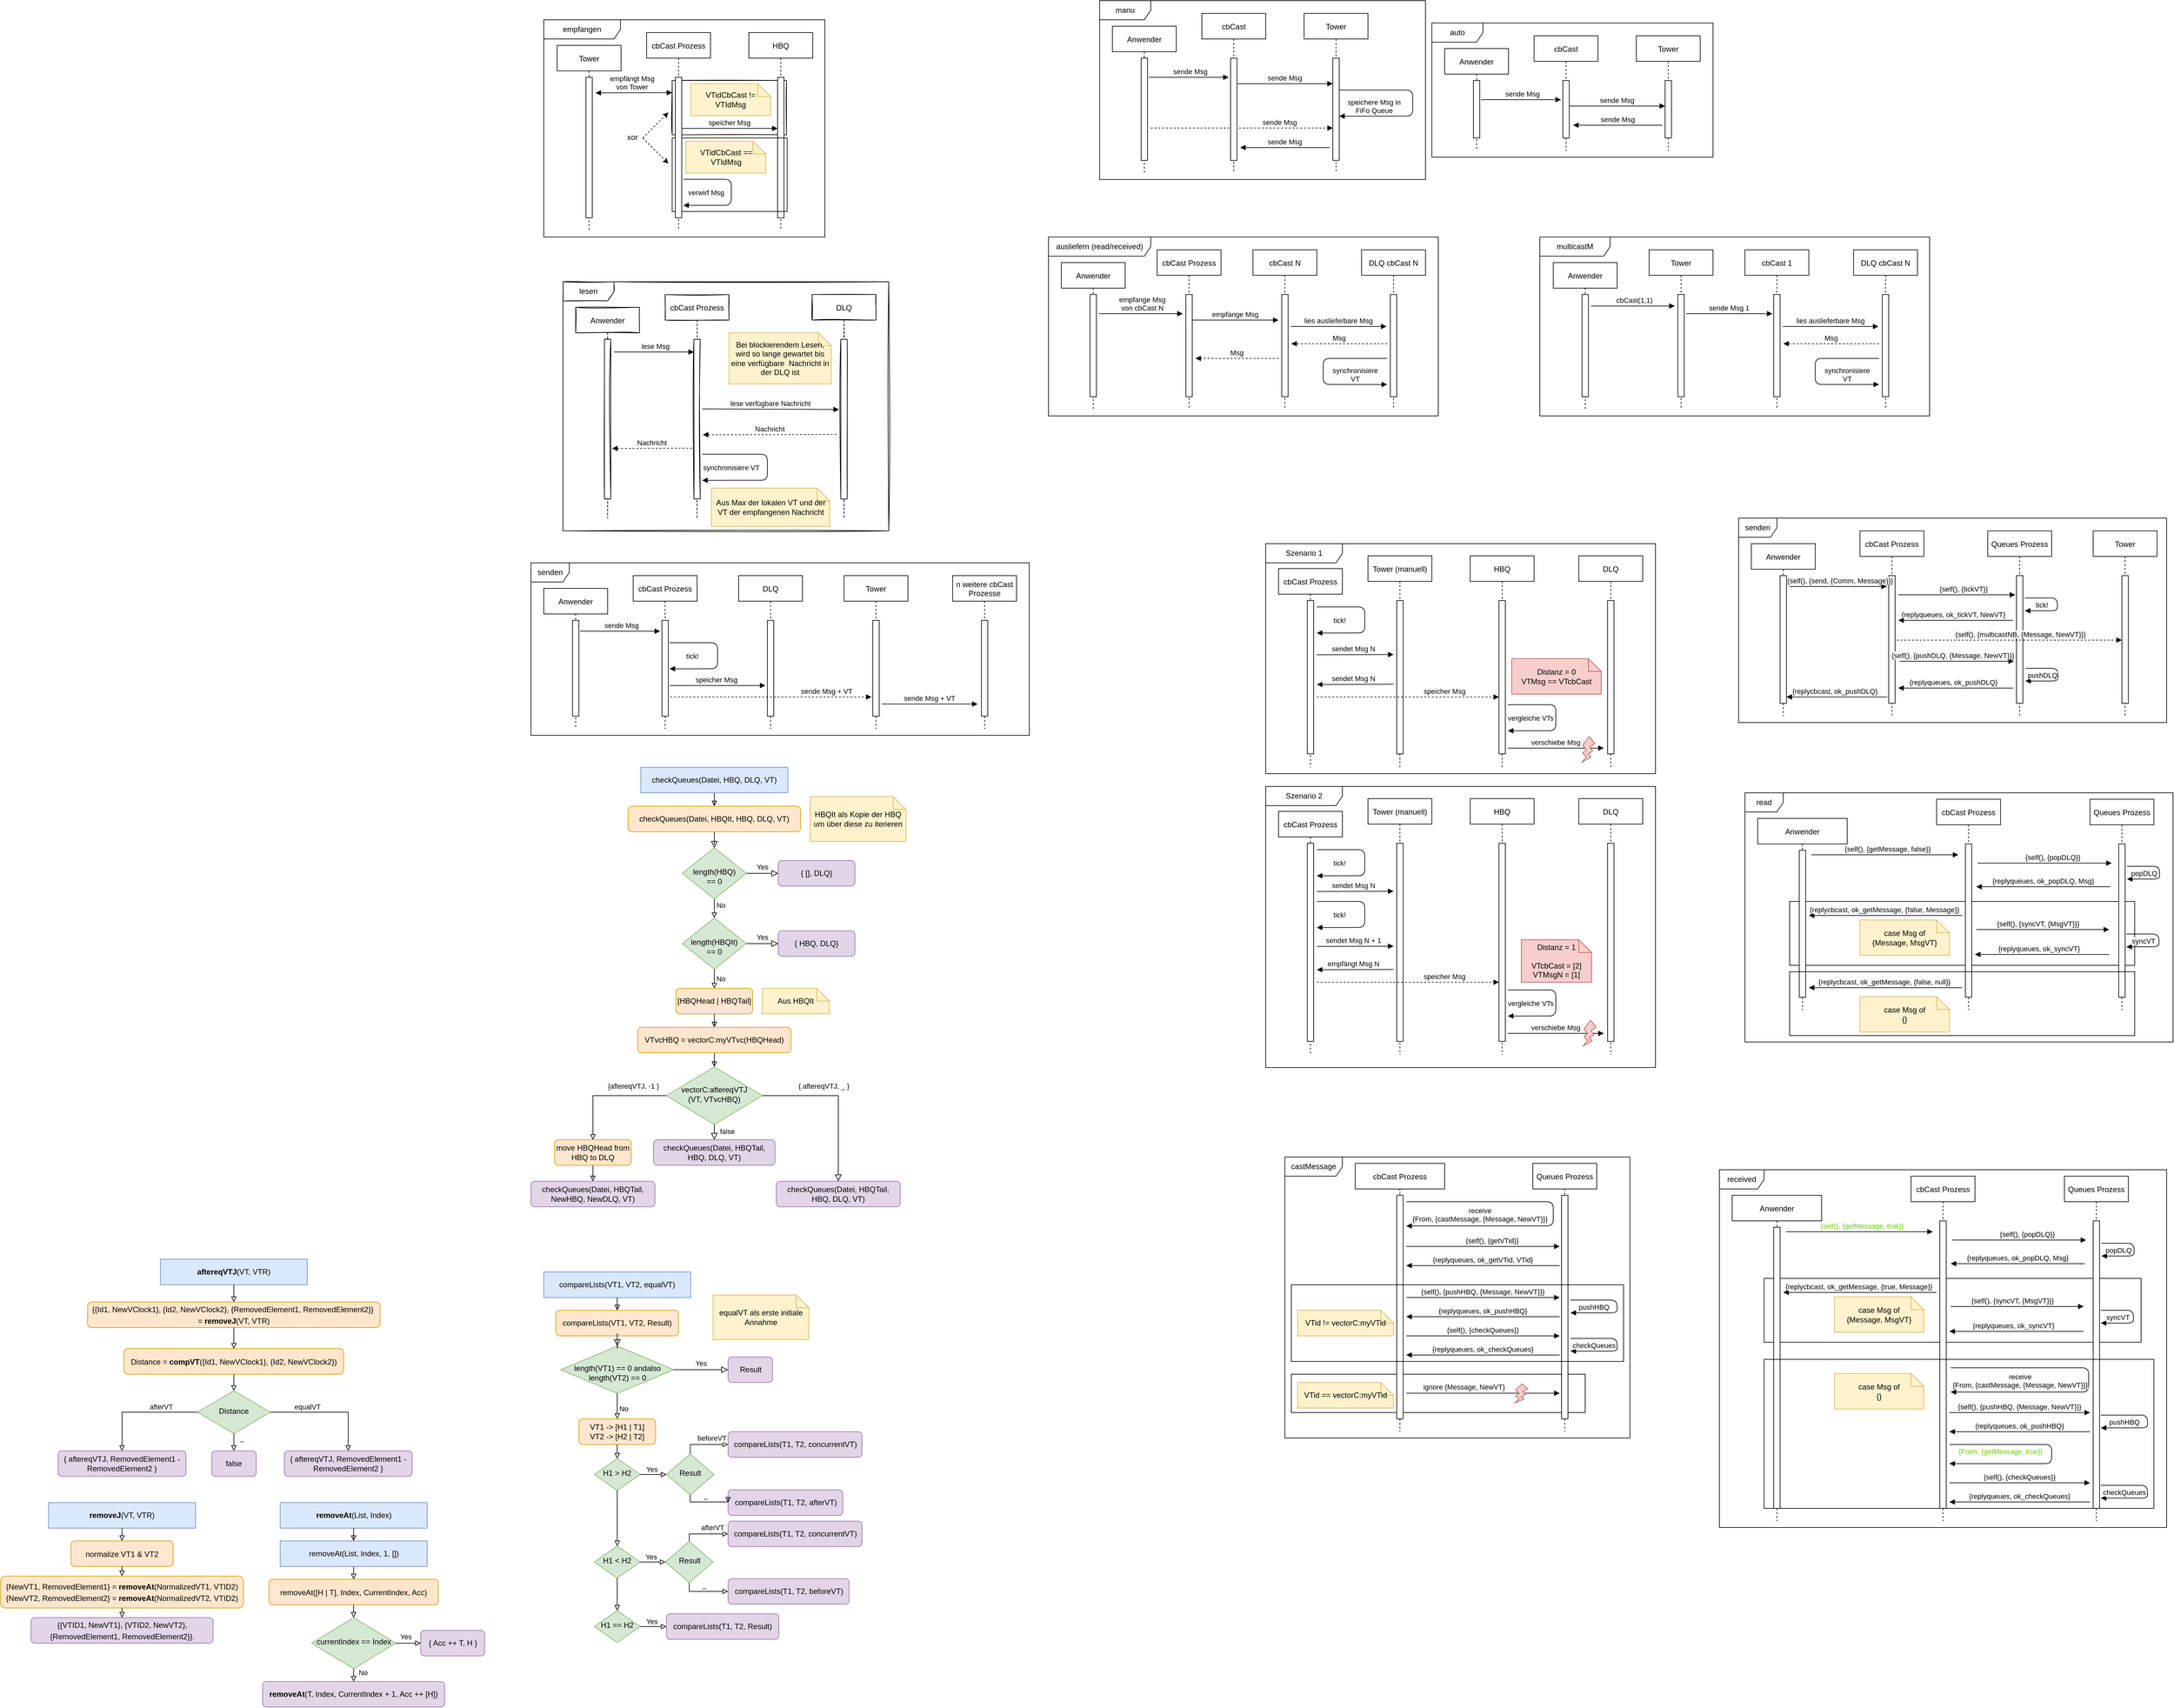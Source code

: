 <mxfile version="15.8.7" type="device"><diagram id="kgpKYQtTHZ0yAKxKKP6v" name="Page-1"><mxGraphModel dx="1997" dy="1084" grid="1" gridSize="10" guides="1" tooltips="1" connect="1" arrows="1" fold="1" page="1" pageScale="1" pageWidth="850" pageHeight="1100" math="0" shadow="0"><root><mxCell id="0"/><mxCell id="1" parent="0"/><mxCell id="mBNW3FOgWOewo8QIWIge-110" value="auto" style="shape=umlFrame;whiteSpace=wrap;html=1;sketch=0;width=80;height=30;" parent="1" vertex="1"><mxGeometry x="1460" y="85" width="440" height="210" as="geometry"/></mxCell><mxCell id="mBNW3FOgWOewo8QIWIge-80" value="" style="group" parent="1" vertex="1" connectable="0"><mxGeometry x="100" y="490" width="510" height="390" as="geometry"/></mxCell><mxCell id="mBNW3FOgWOewo8QIWIge-51" value="lesen" style="shape=umlFrame;whiteSpace=wrap;html=1;sketch=1;width=80;height=30;" parent="mBNW3FOgWOewo8QIWIge-80" vertex="1"><mxGeometry width="510" height="390" as="geometry"/></mxCell><mxCell id="mBNW3FOgWOewo8QIWIge-52" value="Anwender" style="shape=umlLifeline;perimeter=lifelinePerimeter;container=1;collapsible=0;recursiveResize=0;rounded=0;shadow=0;strokeWidth=1;sketch=1;" parent="mBNW3FOgWOewo8QIWIge-80" vertex="1"><mxGeometry x="20" y="40" width="100" height="330" as="geometry"/></mxCell><mxCell id="mBNW3FOgWOewo8QIWIge-53" value="" style="points=[];perimeter=orthogonalPerimeter;rounded=0;shadow=0;strokeWidth=1;sketch=1;" parent="mBNW3FOgWOewo8QIWIge-52" vertex="1"><mxGeometry x="45" y="50" width="10" height="250" as="geometry"/></mxCell><mxCell id="mBNW3FOgWOewo8QIWIge-54" value="DLQ" style="shape=umlLifeline;perimeter=lifelinePerimeter;container=1;collapsible=0;recursiveResize=0;rounded=0;shadow=0;strokeWidth=1;sketch=1;" parent="mBNW3FOgWOewo8QIWIge-80" vertex="1"><mxGeometry x="390" y="20" width="100" height="350" as="geometry"/></mxCell><mxCell id="mBNW3FOgWOewo8QIWIge-55" value="" style="points=[];perimeter=orthogonalPerimeter;rounded=0;shadow=0;strokeWidth=1;sketch=1;" parent="mBNW3FOgWOewo8QIWIge-54" vertex="1"><mxGeometry x="45" y="70" width="10" height="250" as="geometry"/></mxCell><mxCell id="mBNW3FOgWOewo8QIWIge-56" value="lese verfügbare Nachricht" style="verticalAlign=bottom;endArrow=block;shadow=0;strokeWidth=1;" parent="mBNW3FOgWOewo8QIWIge-54" edge="1"><mxGeometry relative="1" as="geometry"><mxPoint x="-172" y="179" as="sourcePoint"/><mxPoint x="42" y="180" as="targetPoint"/></mxGeometry></mxCell><mxCell id="mBNW3FOgWOewo8QIWIge-63" value="cbCast Prozess" style="shape=umlLifeline;perimeter=lifelinePerimeter;container=1;collapsible=0;recursiveResize=0;rounded=0;shadow=0;strokeWidth=1;sketch=1;" parent="mBNW3FOgWOewo8QIWIge-80" vertex="1"><mxGeometry x="160" y="20" width="100" height="350" as="geometry"/></mxCell><mxCell id="mBNW3FOgWOewo8QIWIge-64" value="" style="points=[];perimeter=orthogonalPerimeter;rounded=0;shadow=0;strokeWidth=1;sketch=1;" parent="mBNW3FOgWOewo8QIWIge-63" vertex="1"><mxGeometry x="45" y="70" width="10" height="250" as="geometry"/></mxCell><mxCell id="mBNW3FOgWOewo8QIWIge-72" value="Nachricht" style="verticalAlign=bottom;endArrow=none;shadow=0;strokeWidth=1;dashed=1;startArrow=block;startFill=1;endFill=0;" parent="mBNW3FOgWOewo8QIWIge-63" edge="1"><mxGeometry relative="1" as="geometry"><mxPoint x="-83" y="241" as="sourcePoint"/><mxPoint x="42" y="240.5" as="targetPoint"/></mxGeometry></mxCell><mxCell id="mBNW3FOgWOewo8QIWIge-71" value="Nachricht" style="verticalAlign=bottom;endArrow=none;shadow=0;strokeWidth=1;dashed=1;startArrow=block;startFill=1;endFill=0;" parent="mBNW3FOgWOewo8QIWIge-63" edge="1"><mxGeometry relative="1" as="geometry"><mxPoint x="59" y="219.5" as="sourcePoint"/><mxPoint x="269" y="219" as="targetPoint"/></mxGeometry></mxCell><mxCell id="mBNW3FOgWOewo8QIWIge-65" value="lese Msg" style="verticalAlign=bottom;endArrow=block;shadow=0;strokeWidth=1;" parent="mBNW3FOgWOewo8QIWIge-80" edge="1"><mxGeometry x="0.04" relative="1" as="geometry"><mxPoint x="80" y="110" as="sourcePoint"/><mxPoint as="offset"/><mxPoint x="205" y="110" as="targetPoint"/></mxGeometry></mxCell><mxCell id="mBNW3FOgWOewo8QIWIge-69" value="Bei blockierendem Lesen, wird so lange gewartet bis eine verfügbare&amp;nbsp; Nachricht in der DLQ ist" style="shape=note;size=20;whiteSpace=wrap;html=1;fillColor=#fff2cc;strokeColor=#d6b656;" parent="mBNW3FOgWOewo8QIWIge-80" vertex="1"><mxGeometry x="260" y="80" width="160" height="80" as="geometry"/></mxCell><mxCell id="mBNW3FOgWOewo8QIWIge-74" value="synchronisiere VT" style="verticalAlign=bottom;endArrow=block;shadow=0;strokeWidth=1;entryX=1;entryY=0.786;entryDx=0;entryDy=0;entryPerimeter=0;edgeStyle=orthogonalEdgeStyle;" parent="mBNW3FOgWOewo8QIWIge-80" edge="1"><mxGeometry x="0.625" y="-11" relative="1" as="geometry"><mxPoint x="218" y="270" as="sourcePoint"/><mxPoint x="218" y="310.82" as="targetPoint"/><Array as="points"><mxPoint x="320" y="270"/><mxPoint x="320" y="311"/></Array><mxPoint as="offset"/></mxGeometry></mxCell><mxCell id="mBNW3FOgWOewo8QIWIge-76" value="Aus Max der lokalen VT und der VT der empfangenen Nachricht" style="shape=note;size=20;whiteSpace=wrap;html=1;fillColor=#fff2cc;strokeColor=#d6b656;" parent="mBNW3FOgWOewo8QIWIge-80" vertex="1"><mxGeometry x="232.5" y="323" width="185" height="60" as="geometry"/></mxCell><mxCell id="mBNW3FOgWOewo8QIWIge-112" value="" style="group;sketch=0;" parent="1" vertex="1" connectable="0"><mxGeometry x="940" y="50" width="510" height="280" as="geometry"/></mxCell><mxCell id="mBNW3FOgWOewo8QIWIge-83" value="manu" style="shape=umlFrame;whiteSpace=wrap;html=1;sketch=0;width=80;height=30;" parent="mBNW3FOgWOewo8QIWIge-112" vertex="1"><mxGeometry width="510" height="280" as="geometry"/></mxCell><mxCell id="mBNW3FOgWOewo8QIWIge-84" value="Anwender" style="shape=umlLifeline;perimeter=lifelinePerimeter;container=1;collapsible=0;recursiveResize=0;rounded=0;shadow=0;strokeWidth=1;sketch=0;" parent="mBNW3FOgWOewo8QIWIge-112" vertex="1"><mxGeometry x="20" y="40" width="100" height="230" as="geometry"/></mxCell><mxCell id="mBNW3FOgWOewo8QIWIge-85" value="" style="points=[];perimeter=orthogonalPerimeter;rounded=0;shadow=0;strokeWidth=1;sketch=0;" parent="mBNW3FOgWOewo8QIWIge-84" vertex="1"><mxGeometry x="45" y="50" width="10" height="160" as="geometry"/></mxCell><mxCell id="mBNW3FOgWOewo8QIWIge-86" value="Tower" style="shape=umlLifeline;perimeter=lifelinePerimeter;container=1;collapsible=0;recursiveResize=0;rounded=0;shadow=0;strokeWidth=1;sketch=0;" parent="mBNW3FOgWOewo8QIWIge-112" vertex="1"><mxGeometry x="320" y="20" width="100" height="250" as="geometry"/></mxCell><mxCell id="mBNW3FOgWOewo8QIWIge-87" value="" style="points=[];perimeter=orthogonalPerimeter;rounded=0;shadow=0;strokeWidth=1;sketch=0;" parent="mBNW3FOgWOewo8QIWIge-86" vertex="1"><mxGeometry x="45" y="70" width="10" height="160" as="geometry"/></mxCell><mxCell id="mBNW3FOgWOewo8QIWIge-94" value="speichere Msg in &#10;FiFo Queue" style="verticalAlign=bottom;endArrow=block;shadow=0;strokeWidth=1;entryX=1;entryY=0.786;entryDx=0;entryDy=0;entryPerimeter=0;edgeStyle=orthogonalEdgeStyle;sketch=0;" parent="mBNW3FOgWOewo8QIWIge-86" edge="1"><mxGeometry x="0.594" relative="1" as="geometry"><mxPoint x="55" y="120" as="sourcePoint"/><mxPoint x="55" y="160.82" as="targetPoint"/><Array as="points"><mxPoint x="170" y="120"/><mxPoint x="170" y="161"/></Array><mxPoint as="offset"/></mxGeometry></mxCell><mxCell id="mBNW3FOgWOewo8QIWIge-98" value="sende Msg" style="verticalAlign=bottom;endArrow=block;shadow=0;strokeWidth=1;dashed=1;sketch=0;" parent="mBNW3FOgWOewo8QIWIge-86" edge="1"><mxGeometry x="0.417" relative="1" as="geometry"><mxPoint x="-240" y="179.41" as="sourcePoint"/><mxPoint as="offset"/><mxPoint x="45" y="179.41" as="targetPoint"/></mxGeometry></mxCell><mxCell id="mBNW3FOgWOewo8QIWIge-96" value="sende Msg" style="verticalAlign=bottom;endArrow=block;shadow=0;strokeWidth=1;sketch=0;" parent="mBNW3FOgWOewo8QIWIge-86" edge="1"><mxGeometry relative="1" as="geometry"><mxPoint x="40" y="210" as="sourcePoint"/><mxPoint x="-100" y="210" as="targetPoint"/></mxGeometry></mxCell><mxCell id="mBNW3FOgWOewo8QIWIge-90" value="cbCast" style="shape=umlLifeline;perimeter=lifelinePerimeter;container=1;collapsible=0;recursiveResize=0;rounded=0;shadow=0;strokeWidth=1;sketch=0;" parent="mBNW3FOgWOewo8QIWIge-112" vertex="1"><mxGeometry x="160" y="20" width="100" height="250" as="geometry"/></mxCell><mxCell id="mBNW3FOgWOewo8QIWIge-91" value="" style="points=[];perimeter=orthogonalPerimeter;rounded=0;shadow=0;strokeWidth=1;sketch=0;" parent="mBNW3FOgWOewo8QIWIge-90" vertex="1"><mxGeometry x="45" y="70" width="10" height="160" as="geometry"/></mxCell><mxCell id="mBNW3FOgWOewo8QIWIge-92" value="sende Msg" style="verticalAlign=bottom;endArrow=block;shadow=0;strokeWidth=1;sketch=0;" parent="mBNW3FOgWOewo8QIWIge-90" edge="1"><mxGeometry relative="1" as="geometry"><mxPoint x="55" y="110.0" as="sourcePoint"/><mxPoint x="205" y="110" as="targetPoint"/></mxGeometry></mxCell><mxCell id="mBNW3FOgWOewo8QIWIge-93" value="sende Msg" style="verticalAlign=bottom;endArrow=block;shadow=0;strokeWidth=1;sketch=0;" parent="mBNW3FOgWOewo8QIWIge-90" edge="1"><mxGeometry x="0.04" relative="1" as="geometry"><mxPoint x="-83" y="100" as="sourcePoint"/><mxPoint as="offset"/><mxPoint x="42" y="100" as="targetPoint"/></mxGeometry></mxCell><mxCell id="mBNW3FOgWOewo8QIWIge-99" value="Anwender" style="shape=umlLifeline;perimeter=lifelinePerimeter;container=1;collapsible=0;recursiveResize=0;rounded=0;shadow=0;strokeWidth=1;sketch=0;" parent="1" vertex="1"><mxGeometry x="1480" y="125" width="100" height="160" as="geometry"/></mxCell><mxCell id="mBNW3FOgWOewo8QIWIge-100" value="" style="points=[];perimeter=orthogonalPerimeter;rounded=0;shadow=0;strokeWidth=1;sketch=0;" parent="mBNW3FOgWOewo8QIWIge-99" vertex="1"><mxGeometry x="45" y="50" width="10" height="90" as="geometry"/></mxCell><mxCell id="mBNW3FOgWOewo8QIWIge-102" value="Tower" style="shape=umlLifeline;perimeter=lifelinePerimeter;container=1;collapsible=0;recursiveResize=0;rounded=0;shadow=0;strokeWidth=1;sketch=0;" parent="1" vertex="1"><mxGeometry x="1780" y="105" width="100" height="180" as="geometry"/></mxCell><mxCell id="mBNW3FOgWOewo8QIWIge-103" value="" style="points=[];perimeter=orthogonalPerimeter;rounded=0;shadow=0;strokeWidth=1;sketch=0;" parent="mBNW3FOgWOewo8QIWIge-102" vertex="1"><mxGeometry x="45" y="70" width="10" height="90" as="geometry"/></mxCell><mxCell id="mBNW3FOgWOewo8QIWIge-109" value="sende Msg" style="verticalAlign=bottom;endArrow=block;shadow=0;strokeWidth=1;sketch=0;" parent="mBNW3FOgWOewo8QIWIge-102" edge="1"><mxGeometry relative="1" as="geometry"><mxPoint x="41" y="140" as="sourcePoint"/><mxPoint x="-99" y="140" as="targetPoint"/></mxGeometry></mxCell><mxCell id="mBNW3FOgWOewo8QIWIge-105" value="cbCast" style="shape=umlLifeline;perimeter=lifelinePerimeter;container=1;collapsible=0;recursiveResize=0;rounded=0;shadow=0;strokeWidth=1;sketch=0;" parent="1" vertex="1"><mxGeometry x="1620" y="105" width="100" height="180" as="geometry"/></mxCell><mxCell id="mBNW3FOgWOewo8QIWIge-106" value="" style="points=[];perimeter=orthogonalPerimeter;rounded=0;shadow=0;strokeWidth=1;sketch=0;" parent="mBNW3FOgWOewo8QIWIge-105" vertex="1"><mxGeometry x="45" y="70" width="10" height="90" as="geometry"/></mxCell><mxCell id="mBNW3FOgWOewo8QIWIge-107" value="sende Msg" style="verticalAlign=bottom;endArrow=block;shadow=0;strokeWidth=1;sketch=0;" parent="mBNW3FOgWOewo8QIWIge-105" edge="1"><mxGeometry relative="1" as="geometry"><mxPoint x="55" y="110.0" as="sourcePoint"/><mxPoint x="205" y="110" as="targetPoint"/></mxGeometry></mxCell><mxCell id="mBNW3FOgWOewo8QIWIge-108" value="sende Msg" style="verticalAlign=bottom;endArrow=block;shadow=0;strokeWidth=1;sketch=0;" parent="mBNW3FOgWOewo8QIWIge-105" edge="1"><mxGeometry x="0.04" relative="1" as="geometry"><mxPoint x="-83" y="100" as="sourcePoint"/><mxPoint as="offset"/><mxPoint x="42" y="100" as="targetPoint"/></mxGeometry></mxCell><mxCell id="mBNW3FOgWOewo8QIWIge-184" value="ausliefern (read/received)" style="shape=umlFrame;whiteSpace=wrap;html=1;sketch=0;width=160;height=30;" parent="1" vertex="1"><mxGeometry x="860" y="420" width="610" height="280" as="geometry"/></mxCell><mxCell id="mBNW3FOgWOewo8QIWIge-185" value="Anwender" style="shape=umlLifeline;perimeter=lifelinePerimeter;container=1;collapsible=0;recursiveResize=0;rounded=0;shadow=0;strokeWidth=1;sketch=0;" parent="1" vertex="1"><mxGeometry x="880" y="460" width="100" height="230" as="geometry"/></mxCell><mxCell id="mBNW3FOgWOewo8QIWIge-186" value="" style="points=[];perimeter=orthogonalPerimeter;rounded=0;shadow=0;strokeWidth=1;sketch=0;" parent="mBNW3FOgWOewo8QIWIge-185" vertex="1"><mxGeometry x="45" y="50" width="10" height="160" as="geometry"/></mxCell><mxCell id="mBNW3FOgWOewo8QIWIge-187" value="cbCast N" style="shape=umlLifeline;perimeter=lifelinePerimeter;container=1;collapsible=0;recursiveResize=0;rounded=0;shadow=0;strokeWidth=1;sketch=0;" parent="1" vertex="1"><mxGeometry x="1180" y="440" width="100" height="250" as="geometry"/></mxCell><mxCell id="mBNW3FOgWOewo8QIWIge-188" value="" style="points=[];perimeter=orthogonalPerimeter;rounded=0;shadow=0;strokeWidth=1;sketch=0;" parent="mBNW3FOgWOewo8QIWIge-187" vertex="1"><mxGeometry x="45" y="70" width="10" height="160" as="geometry"/></mxCell><mxCell id="mBNW3FOgWOewo8QIWIge-189" value="lies auslieferbare Msg" style="verticalAlign=bottom;endArrow=block;shadow=0;strokeWidth=1;" parent="mBNW3FOgWOewo8QIWIge-187" edge="1"><mxGeometry relative="1" as="geometry"><mxPoint x="59" y="120" as="sourcePoint"/><mxPoint x="209" y="120" as="targetPoint"/></mxGeometry></mxCell><mxCell id="mBNW3FOgWOewo8QIWIge-190" value="DLQ cbCast N" style="shape=umlLifeline;perimeter=lifelinePerimeter;container=1;collapsible=0;recursiveResize=0;rounded=0;shadow=0;strokeWidth=1;sketch=0;" parent="1" vertex="1"><mxGeometry x="1350" y="440" width="100" height="250" as="geometry"/></mxCell><mxCell id="mBNW3FOgWOewo8QIWIge-191" value="" style="points=[];perimeter=orthogonalPerimeter;rounded=0;shadow=0;strokeWidth=1;sketch=0;" parent="mBNW3FOgWOewo8QIWIge-190" vertex="1"><mxGeometry x="45" y="70" width="10" height="160" as="geometry"/></mxCell><mxCell id="mBNW3FOgWOewo8QIWIge-192" value="cbCast Prozess" style="shape=umlLifeline;perimeter=lifelinePerimeter;container=1;collapsible=0;recursiveResize=0;rounded=0;shadow=0;strokeWidth=1;sketch=0;" parent="1" vertex="1"><mxGeometry x="1030" y="440" width="100" height="250" as="geometry"/></mxCell><mxCell id="mBNW3FOgWOewo8QIWIge-193" value="" style="points=[];perimeter=orthogonalPerimeter;rounded=0;shadow=0;strokeWidth=1;sketch=0;" parent="mBNW3FOgWOewo8QIWIge-192" vertex="1"><mxGeometry x="45" y="70" width="10" height="160" as="geometry"/></mxCell><mxCell id="mBNW3FOgWOewo8QIWIge-194" value="empfange Msg" style="verticalAlign=bottom;endArrow=block;shadow=0;strokeWidth=1;" parent="mBNW3FOgWOewo8QIWIge-192" edge="1"><mxGeometry relative="1" as="geometry"><mxPoint x="55" y="110.0" as="sourcePoint"/><mxPoint x="190" y="110" as="targetPoint"/></mxGeometry></mxCell><mxCell id="mBNW3FOgWOewo8QIWIge-195" value="empfange Msg &#10;von cbCast N" style="verticalAlign=bottom;endArrow=block;shadow=0;strokeWidth=1;" parent="mBNW3FOgWOewo8QIWIge-192" edge="1"><mxGeometry x="0.04" relative="1" as="geometry"><mxPoint x="-91" y="100" as="sourcePoint"/><mxPoint as="offset"/><mxPoint x="40" y="100" as="targetPoint"/></mxGeometry></mxCell><mxCell id="mBNW3FOgWOewo8QIWIge-196" value="Msg" style="verticalAlign=bottom;endArrow=block;shadow=0;strokeWidth=1;dashed=1;" parent="mBNW3FOgWOewo8QIWIge-192" edge="1"><mxGeometry relative="1" as="geometry"><mxPoint x="190" y="170" as="sourcePoint"/><mxPoint x="60" y="170" as="targetPoint"/></mxGeometry></mxCell><mxCell id="mBNW3FOgWOewo8QIWIge-197" value="synchronisiere &#10;VT" style="verticalAlign=bottom;endArrow=block;shadow=0;strokeWidth=1;entryX=1;entryY=0.786;entryDx=0;entryDy=0;entryPerimeter=0;edgeStyle=orthogonalEdgeStyle;sketch=0;" parent="1" edge="1"><mxGeometry x="0.585" relative="1" as="geometry"><mxPoint x="1389.94" y="610" as="sourcePoint"/><mxPoint x="1389.94" y="650.82" as="targetPoint"/><Array as="points"><mxPoint x="1289.94" y="610"/><mxPoint x="1289.94" y="651"/></Array><mxPoint as="offset"/></mxGeometry></mxCell><mxCell id="mBNW3FOgWOewo8QIWIge-198" value="Msg" style="verticalAlign=bottom;endArrow=block;shadow=0;strokeWidth=1;dashed=1;sketch=0;" parent="1" edge="1"><mxGeometry relative="1" as="geometry"><mxPoint x="1390" y="587" as="sourcePoint"/><mxPoint x="1240" y="587" as="targetPoint"/></mxGeometry></mxCell><mxCell id="58kfiwEfr0_vISHWHB3a-18" value="&lt;span&gt;Szenario 2&lt;/span&gt;" style="shape=umlFrame;whiteSpace=wrap;html=1;sketch=0;width=120;height=30;" parent="1" vertex="1"><mxGeometry x="1200" y="1280" width="610" height="440" as="geometry"/></mxCell><mxCell id="58kfiwEfr0_vISHWHB3a-19" value="cbCast Prozess" style="shape=umlLifeline;perimeter=lifelinePerimeter;container=1;collapsible=0;recursiveResize=0;rounded=0;shadow=0;strokeWidth=1;sketch=0;" parent="1" vertex="1"><mxGeometry x="1220" y="1319" width="100" height="381" as="geometry"/></mxCell><mxCell id="58kfiwEfr0_vISHWHB3a-20" value="" style="points=[];perimeter=orthogonalPerimeter;rounded=0;shadow=0;strokeWidth=1;sketch=0;" parent="58kfiwEfr0_vISHWHB3a-19" vertex="1"><mxGeometry x="45" y="50" width="10" height="310" as="geometry"/></mxCell><mxCell id="58kfiwEfr0_vISHWHB3a-21" value="empfängt Msg N" style="verticalAlign=bottom;endArrow=block;shadow=0;strokeWidth=1;sketch=0;startArrow=none;startFill=0;endFill=1;" parent="58kfiwEfr0_vISHWHB3a-19" edge="1"><mxGeometry x="0.04" relative="1" as="geometry"><mxPoint x="180" y="247.5" as="sourcePoint"/><mxPoint as="offset"/><mxPoint x="60" y="247.91" as="targetPoint"/></mxGeometry></mxCell><mxCell id="58kfiwEfr0_vISHWHB3a-22" value="sendet Msg N" style="verticalAlign=bottom;endArrow=none;shadow=0;strokeWidth=1;sketch=0;startArrow=block;startFill=1;endFill=0;" parent="58kfiwEfr0_vISHWHB3a-19" edge="1"><mxGeometry x="0.04" relative="1" as="geometry"><mxPoint x="180" y="125" as="sourcePoint"/><mxPoint as="offset"/><mxPoint x="60" y="125.41" as="targetPoint"/></mxGeometry></mxCell><mxCell id="58kfiwEfr0_vISHWHB3a-23" value="sendet Msg N + 1" style="verticalAlign=bottom;endArrow=none;shadow=0;strokeWidth=1;sketch=0;startArrow=block;startFill=1;endFill=0;" parent="58kfiwEfr0_vISHWHB3a-19" edge="1"><mxGeometry x="0.04" relative="1" as="geometry"><mxPoint x="180" y="211" as="sourcePoint"/><mxPoint as="offset"/><mxPoint x="60" y="211.41" as="targetPoint"/></mxGeometry></mxCell><mxCell id="58kfiwEfr0_vISHWHB3a-24" value="tick!" style="verticalAlign=bottom;endArrow=block;shadow=0;strokeWidth=1;entryX=1;entryY=0.786;entryDx=0;entryDy=0;entryPerimeter=0;edgeStyle=orthogonalEdgeStyle;sketch=0;" parent="58kfiwEfr0_vISHWHB3a-19" edge="1"><mxGeometry x="0.625" y="-11" relative="1" as="geometry"><mxPoint x="60" y="141" as="sourcePoint"/><mxPoint x="60" y="181.82" as="targetPoint"/><Array as="points"><mxPoint x="135" y="141"/><mxPoint x="135" y="182"/></Array><mxPoint as="offset"/></mxGeometry></mxCell><mxCell id="58kfiwEfr0_vISHWHB3a-25" value="HBQ" style="shape=umlLifeline;perimeter=lifelinePerimeter;container=1;collapsible=0;recursiveResize=0;rounded=0;shadow=0;strokeWidth=1;sketch=0;" parent="1" vertex="1"><mxGeometry x="1520" y="1299" width="100" height="401" as="geometry"/></mxCell><mxCell id="58kfiwEfr0_vISHWHB3a-26" value="" style="points=[];perimeter=orthogonalPerimeter;rounded=0;shadow=0;strokeWidth=1;sketch=0;" parent="58kfiwEfr0_vISHWHB3a-25" vertex="1"><mxGeometry x="45" y="70" width="10" height="310" as="geometry"/></mxCell><mxCell id="58kfiwEfr0_vISHWHB3a-27" value="vergleiche VTs" style="verticalAlign=bottom;endArrow=block;shadow=0;strokeWidth=1;entryX=1;entryY=0.786;entryDx=0;entryDy=0;entryPerimeter=0;edgeStyle=orthogonalEdgeStyle;sketch=0;" parent="58kfiwEfr0_vISHWHB3a-25" edge="1"><mxGeometry x="0.625" y="-11" relative="1" as="geometry"><mxPoint x="59" y="299.5" as="sourcePoint"/><mxPoint x="59" y="340.32" as="targetPoint"/><Array as="points"><mxPoint x="134" y="299.5"/><mxPoint x="134" y="340.5"/></Array><mxPoint as="offset"/></mxGeometry></mxCell><mxCell id="58kfiwEfr0_vISHWHB3a-28" value="verschiebe Msg" style="verticalAlign=bottom;endArrow=block;shadow=0;strokeWidth=1;sketch=0;" parent="58kfiwEfr0_vISHWHB3a-25" edge="1"><mxGeometry relative="1" as="geometry"><mxPoint x="59" y="367.5" as="sourcePoint"/><mxPoint x="209" y="367.5" as="targetPoint"/></mxGeometry></mxCell><mxCell id="58kfiwEfr0_vISHWHB3a-29" value="DLQ" style="shape=umlLifeline;perimeter=lifelinePerimeter;container=1;collapsible=0;recursiveResize=0;rounded=0;shadow=0;strokeWidth=1;sketch=0;" parent="1" vertex="1"><mxGeometry x="1690" y="1299" width="100" height="401" as="geometry"/></mxCell><mxCell id="58kfiwEfr0_vISHWHB3a-30" value="" style="points=[];perimeter=orthogonalPerimeter;rounded=0;shadow=0;strokeWidth=1;sketch=0;" parent="58kfiwEfr0_vISHWHB3a-29" vertex="1"><mxGeometry x="45" y="70" width="10" height="310" as="geometry"/></mxCell><mxCell id="58kfiwEfr0_vISHWHB3a-31" value="Tower (manuell)" style="shape=umlLifeline;perimeter=lifelinePerimeter;container=1;collapsible=0;recursiveResize=0;rounded=0;shadow=0;strokeWidth=1;sketch=0;" parent="1" vertex="1"><mxGeometry x="1360" y="1299" width="100" height="401" as="geometry"/></mxCell><mxCell id="58kfiwEfr0_vISHWHB3a-32" value="" style="points=[];perimeter=orthogonalPerimeter;rounded=0;shadow=0;strokeWidth=1;sketch=0;" parent="58kfiwEfr0_vISHWHB3a-31" vertex="1"><mxGeometry x="45" y="70" width="10" height="310" as="geometry"/></mxCell><mxCell id="58kfiwEfr0_vISHWHB3a-33" value="Distanz = 1&lt;br&gt;&lt;br&gt;VTcbCast = [2]&lt;br&gt;VTMsgN = [1]" style="shape=note;size=20;whiteSpace=wrap;html=1;fillColor=#f8cecc;strokeColor=#b85450;sketch=0;" parent="1" vertex="1"><mxGeometry x="1600" y="1520" width="110" height="66.5" as="geometry"/></mxCell><mxCell id="58kfiwEfr0_vISHWHB3a-34" value="tick!" style="verticalAlign=bottom;endArrow=block;shadow=0;strokeWidth=1;entryX=1;entryY=0.786;entryDx=0;entryDy=0;entryPerimeter=0;edgeStyle=orthogonalEdgeStyle;sketch=0;" parent="1" edge="1"><mxGeometry x="0.625" y="-11" relative="1" as="geometry"><mxPoint x="1280" y="1379" as="sourcePoint"/><mxPoint x="1280" y="1419.82" as="targetPoint"/><Array as="points"><mxPoint x="1355" y="1379"/><mxPoint x="1355" y="1420"/></Array><mxPoint as="offset"/></mxGeometry></mxCell><mxCell id="58kfiwEfr0_vISHWHB3a-35" value="speicher Msg" style="verticalAlign=bottom;endArrow=block;shadow=0;strokeWidth=1;sketch=0;dashed=1;" parent="1" edge="1"><mxGeometry x="0.404" relative="1" as="geometry"><mxPoint x="1280" y="1586.5" as="sourcePoint"/><mxPoint x="1565" y="1586.5" as="targetPoint"/><mxPoint as="offset"/></mxGeometry></mxCell><mxCell id="58kfiwEfr0_vISHWHB3a-36" value="" style="verticalLabelPosition=bottom;verticalAlign=top;html=1;shape=mxgraph.basic.flash;sketch=0;fillColor=#f8cecc;strokeColor=#b85450;" parent="1" vertex="1"><mxGeometry x="1697" y="1646" width="20" height="40" as="geometry"/></mxCell><mxCell id="58kfiwEfr0_vISHWHB3a-37" value="Szenario 1" style="shape=umlFrame;whiteSpace=wrap;html=1;sketch=0;width=120;height=30;" parent="1" vertex="1"><mxGeometry x="1200" y="900" width="610" height="360" as="geometry"/></mxCell><mxCell id="58kfiwEfr0_vISHWHB3a-38" value="cbCast Prozess" style="shape=umlLifeline;perimeter=lifelinePerimeter;container=1;collapsible=0;recursiveResize=0;rounded=0;shadow=0;strokeWidth=1;sketch=0;" parent="1" vertex="1"><mxGeometry x="1220" y="939" width="100" height="311" as="geometry"/></mxCell><mxCell id="58kfiwEfr0_vISHWHB3a-39" value="" style="points=[];perimeter=orthogonalPerimeter;rounded=0;shadow=0;strokeWidth=1;sketch=0;" parent="58kfiwEfr0_vISHWHB3a-38" vertex="1"><mxGeometry x="45" y="50" width="10" height="240" as="geometry"/></mxCell><mxCell id="58kfiwEfr0_vISHWHB3a-40" value="sendet Msg N" style="verticalAlign=bottom;endArrow=block;shadow=0;strokeWidth=1;sketch=0;startArrow=none;startFill=0;endFill=1;" parent="58kfiwEfr0_vISHWHB3a-38" edge="1"><mxGeometry x="0.04" relative="1" as="geometry"><mxPoint x="180" y="181" as="sourcePoint"/><mxPoint as="offset"/><mxPoint x="60" y="181.41" as="targetPoint"/></mxGeometry></mxCell><mxCell id="58kfiwEfr0_vISHWHB3a-41" value="HBQ" style="shape=umlLifeline;perimeter=lifelinePerimeter;container=1;collapsible=0;recursiveResize=0;rounded=0;shadow=0;strokeWidth=1;sketch=0;" parent="1" vertex="1"><mxGeometry x="1520" y="919" width="100" height="331" as="geometry"/></mxCell><mxCell id="58kfiwEfr0_vISHWHB3a-42" value="" style="points=[];perimeter=orthogonalPerimeter;rounded=0;shadow=0;strokeWidth=1;sketch=0;" parent="58kfiwEfr0_vISHWHB3a-41" vertex="1"><mxGeometry x="45" y="70" width="10" height="240" as="geometry"/></mxCell><mxCell id="58kfiwEfr0_vISHWHB3a-43" value="vergleiche VTs" style="verticalAlign=bottom;endArrow=block;shadow=0;strokeWidth=1;entryX=1;entryY=0.786;entryDx=0;entryDy=0;entryPerimeter=0;edgeStyle=orthogonalEdgeStyle;sketch=0;" parent="58kfiwEfr0_vISHWHB3a-41" edge="1"><mxGeometry x="0.625" y="-11" relative="1" as="geometry"><mxPoint x="59" y="233" as="sourcePoint"/><mxPoint x="59" y="273.82" as="targetPoint"/><Array as="points"><mxPoint x="134" y="233"/><mxPoint x="134" y="274"/></Array><mxPoint as="offset"/></mxGeometry></mxCell><mxCell id="58kfiwEfr0_vISHWHB3a-44" value="verschiebe Msg" style="verticalAlign=bottom;endArrow=block;shadow=0;strokeWidth=1;sketch=0;" parent="58kfiwEfr0_vISHWHB3a-41" edge="1"><mxGeometry relative="1" as="geometry"><mxPoint x="59" y="301.0" as="sourcePoint"/><mxPoint x="209" y="301" as="targetPoint"/></mxGeometry></mxCell><mxCell id="58kfiwEfr0_vISHWHB3a-45" value="DLQ" style="shape=umlLifeline;perimeter=lifelinePerimeter;container=1;collapsible=0;recursiveResize=0;rounded=0;shadow=0;strokeWidth=1;sketch=0;" parent="1" vertex="1"><mxGeometry x="1690" y="919" width="100" height="331" as="geometry"/></mxCell><mxCell id="58kfiwEfr0_vISHWHB3a-46" value="" style="points=[];perimeter=orthogonalPerimeter;rounded=0;shadow=0;strokeWidth=1;sketch=0;" parent="58kfiwEfr0_vISHWHB3a-45" vertex="1"><mxGeometry x="45" y="70" width="10" height="240" as="geometry"/></mxCell><mxCell id="58kfiwEfr0_vISHWHB3a-47" value="Tower (manuell)" style="shape=umlLifeline;perimeter=lifelinePerimeter;container=1;collapsible=0;recursiveResize=0;rounded=0;shadow=0;strokeWidth=1;sketch=0;" parent="1" vertex="1"><mxGeometry x="1360" y="919" width="100" height="331" as="geometry"/></mxCell><mxCell id="58kfiwEfr0_vISHWHB3a-48" value="" style="points=[];perimeter=orthogonalPerimeter;rounded=0;shadow=0;strokeWidth=1;sketch=0;" parent="58kfiwEfr0_vISHWHB3a-47" vertex="1"><mxGeometry x="45" y="70" width="10" height="240" as="geometry"/></mxCell><mxCell id="58kfiwEfr0_vISHWHB3a-49" value="Distanz = 0&lt;br&gt;VTMsg == VTcbCast" style="shape=note;size=20;whiteSpace=wrap;html=1;fillColor=#f8cecc;strokeColor=#b85450;sketch=0;" parent="1" vertex="1"><mxGeometry x="1585" y="1080" width="140" height="55.5" as="geometry"/></mxCell><mxCell id="58kfiwEfr0_vISHWHB3a-50" value="sendet Msg N" style="verticalAlign=bottom;endArrow=none;shadow=0;strokeWidth=1;sketch=0;startArrow=block;startFill=1;endFill=0;" parent="1" edge="1"><mxGeometry x="0.04" relative="1" as="geometry"><mxPoint x="1400" y="1073.5" as="sourcePoint"/><mxPoint as="offset"/><mxPoint x="1280" y="1073.91" as="targetPoint"/></mxGeometry></mxCell><mxCell id="58kfiwEfr0_vISHWHB3a-51" value="tick!" style="verticalAlign=bottom;endArrow=block;shadow=0;strokeWidth=1;entryX=1;entryY=0.786;entryDx=0;entryDy=0;entryPerimeter=0;edgeStyle=orthogonalEdgeStyle;sketch=0;" parent="1" edge="1"><mxGeometry x="0.625" y="-11" relative="1" as="geometry"><mxPoint x="1280" y="999" as="sourcePoint"/><mxPoint x="1280" y="1039.82" as="targetPoint"/><Array as="points"><mxPoint x="1355" y="999"/><mxPoint x="1355" y="1040"/></Array><mxPoint as="offset"/></mxGeometry></mxCell><mxCell id="58kfiwEfr0_vISHWHB3a-52" value="speicher Msg" style="verticalAlign=bottom;endArrow=block;shadow=0;strokeWidth=1;sketch=0;dashed=1;" parent="1" edge="1"><mxGeometry x="0.404" relative="1" as="geometry"><mxPoint x="1280" y="1140" as="sourcePoint"/><mxPoint x="1565" y="1140" as="targetPoint"/><mxPoint as="offset"/></mxGeometry></mxCell><mxCell id="58kfiwEfr0_vISHWHB3a-53" value="" style="verticalLabelPosition=bottom;verticalAlign=top;html=1;shape=mxgraph.basic.flash;sketch=0;fillColor=#f8cecc;strokeColor=#b85450;" parent="1" vertex="1"><mxGeometry x="1695" y="1202" width="20" height="40" as="geometry"/></mxCell><mxCell id="58kfiwEfr0_vISHWHB3a-54" value="" style="group" parent="1" vertex="1" connectable="0"><mxGeometry x="50" y="930" width="780" height="270" as="geometry"/></mxCell><mxCell id="mBNW3FOgWOewo8QIWIge-137" value="senden" style="shape=umlFrame;whiteSpace=wrap;html=1;sketch=0;gradientColor=none;" parent="58kfiwEfr0_vISHWHB3a-54" vertex="1"><mxGeometry width="780" height="270" as="geometry"/></mxCell><mxCell id="mBNW3FOgWOewo8QIWIge-138" value="Anwender" style="shape=umlLifeline;perimeter=lifelinePerimeter;container=1;collapsible=0;recursiveResize=0;rounded=0;shadow=0;strokeWidth=1;sketch=0;" parent="58kfiwEfr0_vISHWHB3a-54" vertex="1"><mxGeometry x="20" y="40" width="100" height="220" as="geometry"/></mxCell><mxCell id="mBNW3FOgWOewo8QIWIge-139" value="" style="points=[];perimeter=orthogonalPerimeter;rounded=0;shadow=0;strokeWidth=1;sketch=0;" parent="mBNW3FOgWOewo8QIWIge-138" vertex="1"><mxGeometry x="45" y="50" width="10" height="150" as="geometry"/></mxCell><mxCell id="mBNW3FOgWOewo8QIWIge-140" value="DLQ" style="shape=umlLifeline;perimeter=lifelinePerimeter;container=1;collapsible=0;recursiveResize=0;rounded=0;shadow=0;strokeWidth=1;sketch=0;" parent="58kfiwEfr0_vISHWHB3a-54" vertex="1"><mxGeometry x="325" y="20" width="100" height="240" as="geometry"/></mxCell><mxCell id="mBNW3FOgWOewo8QIWIge-141" value="" style="points=[];perimeter=orthogonalPerimeter;rounded=0;shadow=0;strokeWidth=1;sketch=0;" parent="mBNW3FOgWOewo8QIWIge-140" vertex="1"><mxGeometry x="45" y="70" width="10" height="150" as="geometry"/></mxCell><mxCell id="mBNW3FOgWOewo8QIWIge-143" value="cbCast Prozess" style="shape=umlLifeline;perimeter=lifelinePerimeter;container=1;collapsible=0;recursiveResize=0;rounded=0;shadow=0;strokeWidth=1;sketch=0;" parent="58kfiwEfr0_vISHWHB3a-54" vertex="1"><mxGeometry x="160" y="20" width="100" height="240" as="geometry"/></mxCell><mxCell id="mBNW3FOgWOewo8QIWIge-144" value="" style="points=[];perimeter=orthogonalPerimeter;rounded=0;shadow=0;strokeWidth=1;sketch=0;" parent="mBNW3FOgWOewo8QIWIge-143" vertex="1"><mxGeometry x="45" y="70" width="10" height="150" as="geometry"/></mxCell><mxCell id="mBNW3FOgWOewo8QIWIge-145" value="speicher Msg " style="verticalAlign=bottom;endArrow=block;shadow=0;strokeWidth=1;sketch=0;" parent="mBNW3FOgWOewo8QIWIge-143" edge="1"><mxGeometry relative="1" as="geometry"><mxPoint x="57" y="172" as="sourcePoint"/><mxPoint x="207" y="172" as="targetPoint"/></mxGeometry></mxCell><mxCell id="mBNW3FOgWOewo8QIWIge-146" value="tick!" style="verticalAlign=bottom;endArrow=block;shadow=0;strokeWidth=1;entryX=1;entryY=0.786;entryDx=0;entryDy=0;entryPerimeter=0;edgeStyle=orthogonalEdgeStyle;sketch=0;" parent="58kfiwEfr0_vISHWHB3a-54" edge="1"><mxGeometry x="0.625" y="-11" relative="1" as="geometry"><mxPoint x="217" y="125" as="sourcePoint"/><mxPoint x="217" y="165.82" as="targetPoint"/><Array as="points"><mxPoint x="292" y="125"/><mxPoint x="292" y="166"/></Array><mxPoint as="offset"/></mxGeometry></mxCell><mxCell id="mBNW3FOgWOewo8QIWIge-147" value="Tower" style="shape=umlLifeline;perimeter=lifelinePerimeter;container=1;collapsible=0;recursiveResize=0;rounded=0;shadow=0;strokeWidth=1;sketch=0;" parent="58kfiwEfr0_vISHWHB3a-54" vertex="1"><mxGeometry x="490" y="20" width="100" height="240" as="geometry"/></mxCell><mxCell id="mBNW3FOgWOewo8QIWIge-148" value="" style="points=[];perimeter=orthogonalPerimeter;rounded=0;shadow=0;strokeWidth=1;sketch=0;" parent="mBNW3FOgWOewo8QIWIge-147" vertex="1"><mxGeometry x="45" y="70" width="10" height="150" as="geometry"/></mxCell><mxCell id="mBNW3FOgWOewo8QIWIge-149" value="n weitere cbCast&#10;Prozesse" style="shape=umlLifeline;perimeter=lifelinePerimeter;container=1;collapsible=0;recursiveResize=0;rounded=0;shadow=0;strokeWidth=1;sketch=0;" parent="58kfiwEfr0_vISHWHB3a-54" vertex="1"><mxGeometry x="660" y="20" width="100" height="240" as="geometry"/></mxCell><mxCell id="mBNW3FOgWOewo8QIWIge-150" value="" style="points=[];perimeter=orthogonalPerimeter;rounded=0;shadow=0;strokeWidth=1;sketch=0;" parent="mBNW3FOgWOewo8QIWIge-149" vertex="1"><mxGeometry x="45" y="70" width="10" height="150" as="geometry"/></mxCell><mxCell id="mBNW3FOgWOewo8QIWIge-151" value="sende Msg" style="verticalAlign=bottom;endArrow=block;shadow=0;strokeWidth=1;sketch=0;" parent="58kfiwEfr0_vISHWHB3a-54" edge="1"><mxGeometry x="0.04" relative="1" as="geometry"><mxPoint x="77" y="107" as="sourcePoint"/><mxPoint as="offset"/><mxPoint x="202" y="107" as="targetPoint"/></mxGeometry></mxCell><mxCell id="mBNW3FOgWOewo8QIWIge-152" value="sende Msg + VT" style="verticalAlign=bottom;endArrow=block;shadow=0;strokeWidth=1;sketch=0;" parent="58kfiwEfr0_vISHWHB3a-54" edge="1"><mxGeometry relative="1" as="geometry"><mxPoint x="549" y="221" as="sourcePoint"/><mxPoint x="699" y="221" as="targetPoint"/></mxGeometry></mxCell><mxCell id="mBNW3FOgWOewo8QIWIge-142" value="sende Msg + VT" style="verticalAlign=bottom;endArrow=block;shadow=0;strokeWidth=1;sketch=0;dashed=1;jumpStyle=none;jumpSize=6;" parent="58kfiwEfr0_vISHWHB3a-54" edge="1"><mxGeometry x="0.556" relative="1" as="geometry"><mxPoint x="218" y="210" as="sourcePoint"/><mxPoint x="533" y="210" as="targetPoint"/><mxPoint as="offset"/></mxGeometry></mxCell><mxCell id="58kfiwEfr0_vISHWHB3a-62" value="" style="group" parent="1" vertex="1" connectable="0"><mxGeometry x="70" y="80" width="440" height="340" as="geometry"/></mxCell><mxCell id="58kfiwEfr0_vISHWHB3a-56" value="" style="rounded=0;whiteSpace=wrap;html=1;sketch=1;gradientColor=none;fillColor=none;" parent="58kfiwEfr0_vISHWHB3a-62" vertex="1"><mxGeometry x="201" y="95" width="179" height="85" as="geometry"/></mxCell><mxCell id="mBNW3FOgWOewo8QIWIge-169" value="empfangen" style="shape=umlFrame;whiteSpace=wrap;html=1;sketch=0;width=120;height=30;" parent="58kfiwEfr0_vISHWHB3a-62" vertex="1"><mxGeometry width="440" height="340" as="geometry"/></mxCell><mxCell id="mBNW3FOgWOewo8QIWIge-170" value="Tower" style="shape=umlLifeline;perimeter=lifelinePerimeter;container=1;collapsible=0;recursiveResize=0;rounded=0;shadow=0;strokeWidth=1;sketch=0;" parent="58kfiwEfr0_vISHWHB3a-62" vertex="1"><mxGeometry x="21" y="40" width="100" height="290" as="geometry"/></mxCell><mxCell id="mBNW3FOgWOewo8QIWIge-171" value="" style="points=[];perimeter=orthogonalPerimeter;rounded=0;shadow=0;strokeWidth=1;sketch=0;" parent="mBNW3FOgWOewo8QIWIge-170" vertex="1"><mxGeometry x="45" y="50" width="10" height="220" as="geometry"/></mxCell><mxCell id="mBNW3FOgWOewo8QIWIge-172" value="HBQ" style="shape=umlLifeline;perimeter=lifelinePerimeter;container=1;collapsible=0;recursiveResize=0;rounded=0;shadow=0;strokeWidth=1;sketch=0;" parent="58kfiwEfr0_vISHWHB3a-62" vertex="1"><mxGeometry x="321" y="20" width="100" height="310" as="geometry"/></mxCell><mxCell id="mBNW3FOgWOewo8QIWIge-173" value="" style="points=[];perimeter=orthogonalPerimeter;rounded=0;shadow=0;strokeWidth=1;sketch=0;" parent="mBNW3FOgWOewo8QIWIge-172" vertex="1"><mxGeometry x="45" y="70" width="10" height="220" as="geometry"/></mxCell><mxCell id="58kfiwEfr0_vISHWHB3a-57" value="" style="rounded=0;whiteSpace=wrap;html=1;sketch=0;gradientColor=none;fillColor=none;" parent="mBNW3FOgWOewo8QIWIge-172" vertex="1"><mxGeometry x="-120" y="165" width="180" height="115" as="geometry"/></mxCell><mxCell id="mBNW3FOgWOewo8QIWIge-176" value="cbCast Prozess" style="shape=umlLifeline;perimeter=lifelinePerimeter;container=1;collapsible=0;recursiveResize=0;rounded=0;shadow=0;strokeWidth=1;sketch=0;" parent="58kfiwEfr0_vISHWHB3a-62" vertex="1"><mxGeometry x="161" y="20" width="100" height="310" as="geometry"/></mxCell><mxCell id="mBNW3FOgWOewo8QIWIge-177" value="" style="points=[];perimeter=orthogonalPerimeter;rounded=0;shadow=0;strokeWidth=1;sketch=0;" parent="mBNW3FOgWOewo8QIWIge-176" vertex="1"><mxGeometry x="45" y="70" width="10" height="220" as="geometry"/></mxCell><mxCell id="58kfiwEfr0_vISHWHB3a-59" value="" style="endArrow=classic;html=1;rounded=0;dashed=1;sketch=0;jumpStyle=none;jumpSize=6;" parent="mBNW3FOgWOewo8QIWIge-176" edge="1"><mxGeometry width="50" height="50" relative="1" as="geometry"><mxPoint x="-6" y="165" as="sourcePoint"/><mxPoint x="34" y="125" as="targetPoint"/></mxGeometry></mxCell><mxCell id="58kfiwEfr0_vISHWHB3a-60" value="" style="endArrow=classic;html=1;rounded=0;dashed=1;sketch=0;jumpStyle=none;jumpSize=6;" parent="mBNW3FOgWOewo8QIWIge-176" edge="1"><mxGeometry width="50" height="50" relative="1" as="geometry"><mxPoint x="-6" y="165" as="sourcePoint"/><mxPoint x="34" y="205" as="targetPoint"/></mxGeometry></mxCell><mxCell id="mBNW3FOgWOewo8QIWIge-179" value="verwirf Msg" style="verticalAlign=bottom;endArrow=block;shadow=0;strokeWidth=1;entryX=1;entryY=0.786;entryDx=0;entryDy=0;entryPerimeter=0;edgeStyle=orthogonalEdgeStyle;sketch=0;" parent="58kfiwEfr0_vISHWHB3a-62" edge="1"><mxGeometry x="0.625" y="-11" relative="1" as="geometry"><mxPoint x="218.5" y="249.59" as="sourcePoint"/><mxPoint x="218.5" y="290.41" as="targetPoint"/><Array as="points"><mxPoint x="293.5" y="249.59"/><mxPoint x="293.5" y="290.59"/></Array><mxPoint as="offset"/></mxGeometry></mxCell><mxCell id="mBNW3FOgWOewo8QIWIge-180" value="VTidCbCast != VTIdMsg" style="shape=note;size=20;whiteSpace=wrap;html=1;fillColor=#fff2cc;strokeColor=#d6b656;sketch=0;" parent="58kfiwEfr0_vISHWHB3a-62" vertex="1"><mxGeometry x="230" y="100" width="125" height="50" as="geometry"/></mxCell><mxCell id="mBNW3FOgWOewo8QIWIge-183" value="empfängt Msg &#10;von Tower" style="verticalAlign=bottom;endArrow=block;shadow=0;strokeWidth=1;sketch=0;startArrow=block;startFill=1;" parent="58kfiwEfr0_vISHWHB3a-62" edge="1"><mxGeometry x="0.04" relative="1" as="geometry"><mxPoint x="201" y="114" as="sourcePoint"/><mxPoint as="offset"/><mxPoint x="81" y="114.41" as="targetPoint"/></mxGeometry></mxCell><mxCell id="mBNW3FOgWOewo8QIWIge-178" value="speicher Msg" style="verticalAlign=bottom;endArrow=block;shadow=0;strokeWidth=1;sketch=0;" parent="58kfiwEfr0_vISHWHB3a-62" edge="1"><mxGeometry relative="1" as="geometry"><mxPoint x="216" y="170.0" as="sourcePoint"/><mxPoint x="366" y="170" as="targetPoint"/></mxGeometry></mxCell><mxCell id="58kfiwEfr0_vISHWHB3a-55" value="VTidCbCast == VTIdMsg" style="shape=note;size=20;whiteSpace=wrap;html=1;fillColor=#fff2cc;strokeColor=#d6b656;sketch=0;" parent="58kfiwEfr0_vISHWHB3a-62" vertex="1"><mxGeometry x="222.5" y="190" width="125" height="50" as="geometry"/></mxCell><mxCell id="58kfiwEfr0_vISHWHB3a-61" value="xor" style="text;html=1;strokeColor=none;fillColor=none;align=center;verticalAlign=middle;whiteSpace=wrap;rounded=0;sketch=0;" parent="58kfiwEfr0_vISHWHB3a-62" vertex="1"><mxGeometry x="109" y="169" width="60" height="30" as="geometry"/></mxCell><mxCell id="hPQ7tnoTZiY4bbOcGnbL-1" value="multicastM" style="shape=umlFrame;whiteSpace=wrap;html=1;sketch=0;width=110;height=30;" vertex="1" parent="1"><mxGeometry x="1629" y="420" width="610" height="280" as="geometry"/></mxCell><mxCell id="hPQ7tnoTZiY4bbOcGnbL-2" value="Anwender" style="shape=umlLifeline;perimeter=lifelinePerimeter;container=1;collapsible=0;recursiveResize=0;rounded=0;shadow=0;strokeWidth=1;sketch=0;" vertex="1" parent="1"><mxGeometry x="1650" y="460" width="100" height="230" as="geometry"/></mxCell><mxCell id="hPQ7tnoTZiY4bbOcGnbL-3" value="" style="points=[];perimeter=orthogonalPerimeter;rounded=0;shadow=0;strokeWidth=1;sketch=0;" vertex="1" parent="hPQ7tnoTZiY4bbOcGnbL-2"><mxGeometry x="45" y="50" width="10" height="160" as="geometry"/></mxCell><mxCell id="hPQ7tnoTZiY4bbOcGnbL-4" value="cbCast 1" style="shape=umlLifeline;perimeter=lifelinePerimeter;container=1;collapsible=0;recursiveResize=0;rounded=0;shadow=0;strokeWidth=1;sketch=0;" vertex="1" parent="1"><mxGeometry x="1950" y="440" width="100" height="250" as="geometry"/></mxCell><mxCell id="hPQ7tnoTZiY4bbOcGnbL-5" value="" style="points=[];perimeter=orthogonalPerimeter;rounded=0;shadow=0;strokeWidth=1;sketch=0;" vertex="1" parent="hPQ7tnoTZiY4bbOcGnbL-4"><mxGeometry x="45" y="70" width="10" height="160" as="geometry"/></mxCell><mxCell id="hPQ7tnoTZiY4bbOcGnbL-6" value="lies auslieferbare Msg" style="verticalAlign=bottom;endArrow=block;shadow=0;strokeWidth=1;" edge="1" parent="hPQ7tnoTZiY4bbOcGnbL-4"><mxGeometry relative="1" as="geometry"><mxPoint x="59" y="120" as="sourcePoint"/><mxPoint x="209" y="120" as="targetPoint"/></mxGeometry></mxCell><mxCell id="hPQ7tnoTZiY4bbOcGnbL-7" value="DLQ cbCast N" style="shape=umlLifeline;perimeter=lifelinePerimeter;container=1;collapsible=0;recursiveResize=0;rounded=0;shadow=0;strokeWidth=1;sketch=0;" vertex="1" parent="1"><mxGeometry x="2120" y="440" width="100" height="250" as="geometry"/></mxCell><mxCell id="hPQ7tnoTZiY4bbOcGnbL-8" value="" style="points=[];perimeter=orthogonalPerimeter;rounded=0;shadow=0;strokeWidth=1;sketch=0;" vertex="1" parent="hPQ7tnoTZiY4bbOcGnbL-7"><mxGeometry x="45" y="70" width="10" height="160" as="geometry"/></mxCell><mxCell id="hPQ7tnoTZiY4bbOcGnbL-9" value="Tower" style="shape=umlLifeline;perimeter=lifelinePerimeter;container=1;collapsible=0;recursiveResize=0;rounded=0;shadow=0;strokeWidth=1;sketch=0;" vertex="1" parent="1"><mxGeometry x="1800" y="440" width="100" height="250" as="geometry"/></mxCell><mxCell id="hPQ7tnoTZiY4bbOcGnbL-10" value="" style="points=[];perimeter=orthogonalPerimeter;rounded=0;shadow=0;strokeWidth=1;sketch=0;" vertex="1" parent="hPQ7tnoTZiY4bbOcGnbL-9"><mxGeometry x="45" y="70" width="10" height="160" as="geometry"/></mxCell><mxCell id="hPQ7tnoTZiY4bbOcGnbL-11" value="sende Msg 1" style="verticalAlign=bottom;endArrow=block;shadow=0;strokeWidth=1;" edge="1" parent="hPQ7tnoTZiY4bbOcGnbL-9"><mxGeometry relative="1" as="geometry"><mxPoint x="58" y="100.0" as="sourcePoint"/><mxPoint x="193" y="100" as="targetPoint"/></mxGeometry></mxCell><mxCell id="hPQ7tnoTZiY4bbOcGnbL-14" value="synchronisiere &#10;VT" style="verticalAlign=bottom;endArrow=block;shadow=0;strokeWidth=1;entryX=1;entryY=0.786;entryDx=0;entryDy=0;entryPerimeter=0;edgeStyle=orthogonalEdgeStyle;sketch=0;" edge="1" parent="1"><mxGeometry x="0.585" relative="1" as="geometry"><mxPoint x="2159.94" y="610" as="sourcePoint"/><mxPoint x="2159.94" y="650.82" as="targetPoint"/><Array as="points"><mxPoint x="2059.94" y="610"/><mxPoint x="2059.94" y="651"/></Array><mxPoint as="offset"/></mxGeometry></mxCell><mxCell id="hPQ7tnoTZiY4bbOcGnbL-15" value="Msg" style="verticalAlign=bottom;endArrow=block;shadow=0;strokeWidth=1;dashed=1;sketch=0;" edge="1" parent="1"><mxGeometry relative="1" as="geometry"><mxPoint x="2160" y="587" as="sourcePoint"/><mxPoint x="2010" y="587" as="targetPoint"/></mxGeometry></mxCell><mxCell id="hPQ7tnoTZiY4bbOcGnbL-12" value="cbCast(1,1)" style="verticalAlign=bottom;endArrow=block;shadow=0;strokeWidth=1;" edge="1" parent="1"><mxGeometry x="0.04" relative="1" as="geometry"><mxPoint x="1709" y="528" as="sourcePoint"/><mxPoint as="offset"/><mxPoint x="1840" y="528" as="targetPoint"/></mxGeometry></mxCell><mxCell id="hPQ7tnoTZiY4bbOcGnbL-18" value="" style="rounded=0;html=1;jettySize=auto;orthogonalLoop=1;fontSize=11;endArrow=block;endFill=0;endSize=8;strokeWidth=1;shadow=0;labelBackgroundColor=none;edgeStyle=orthogonalEdgeStyle;exitX=0.5;exitY=1;exitDx=0;exitDy=0;" edge="1" parent="1" source="hPQ7tnoTZiY4bbOcGnbL-39" target="hPQ7tnoTZiY4bbOcGnbL-24"><mxGeometry relative="1" as="geometry"/></mxCell><mxCell id="hPQ7tnoTZiY4bbOcGnbL-19" value="" style="edgeStyle=orthogonalEdgeStyle;rounded=0;orthogonalLoop=1;jettySize=auto;html=1;endArrow=block;endFill=0;" edge="1" parent="1" source="hPQ7tnoTZiY4bbOcGnbL-20" target="hPQ7tnoTZiY4bbOcGnbL-39"><mxGeometry relative="1" as="geometry"/></mxCell><mxCell id="hPQ7tnoTZiY4bbOcGnbL-20" value="checkQueues(Datei, HBQ, DLQ, VT)" style="rounded=0;whiteSpace=wrap;html=1;fontSize=12;glass=0;strokeWidth=1;shadow=0;fillColor=#dae8fc;strokeColor=#6c8ebf;" vertex="1" parent="1"><mxGeometry x="222" y="1250" width="230" height="40" as="geometry"/></mxCell><mxCell id="hPQ7tnoTZiY4bbOcGnbL-21" value="Yes" style="edgeStyle=orthogonalEdgeStyle;rounded=0;html=1;jettySize=auto;orthogonalLoop=1;fontSize=11;endArrow=block;endFill=0;endSize=8;strokeWidth=1;shadow=0;labelBackgroundColor=none;" edge="1" parent="1" source="hPQ7tnoTZiY4bbOcGnbL-24" target="hPQ7tnoTZiY4bbOcGnbL-25"><mxGeometry y="10" relative="1" as="geometry"><mxPoint as="offset"/></mxGeometry></mxCell><mxCell id="hPQ7tnoTZiY4bbOcGnbL-22" value="" style="edgeStyle=orthogonalEdgeStyle;rounded=0;orthogonalLoop=1;jettySize=auto;html=1;endArrow=block;endFill=0;" edge="1" parent="1" source="hPQ7tnoTZiY4bbOcGnbL-24" target="hPQ7tnoTZiY4bbOcGnbL-45"><mxGeometry relative="1" as="geometry"/></mxCell><mxCell id="hPQ7tnoTZiY4bbOcGnbL-23" value="No" style="edgeLabel;html=1;align=center;verticalAlign=middle;resizable=0;points=[];" vertex="1" connectable="0" parent="hPQ7tnoTZiY4bbOcGnbL-22"><mxGeometry x="0.32" y="1" relative="1" as="geometry"><mxPoint x="9" y="-3" as="offset"/></mxGeometry></mxCell><mxCell id="hPQ7tnoTZiY4bbOcGnbL-24" value="&lt;br&gt;length(HBQ) &lt;br&gt;== 0" style="rhombus;whiteSpace=wrap;html=1;shadow=0;fontFamily=Helvetica;fontSize=12;align=center;strokeWidth=1;spacing=6;spacingTop=-4;fillColor=#d5e8d4;strokeColor=#82b366;" vertex="1" parent="1"><mxGeometry x="287" y="1376" width="100" height="80" as="geometry"/></mxCell><mxCell id="hPQ7tnoTZiY4bbOcGnbL-25" value="{ [], DLQ}" style="rounded=1;whiteSpace=wrap;html=1;fontSize=12;glass=0;strokeWidth=1;shadow=0;fillColor=#e1d5e7;strokeColor=#9673a6;" vertex="1" parent="1"><mxGeometry x="437" y="1396" width="120" height="40" as="geometry"/></mxCell><mxCell id="hPQ7tnoTZiY4bbOcGnbL-26" value="false" style="rounded=0;html=1;jettySize=auto;orthogonalLoop=1;fontSize=11;endArrow=block;endFill=0;endSize=8;strokeWidth=1;shadow=0;labelBackgroundColor=none;edgeStyle=orthogonalEdgeStyle;exitX=0.5;exitY=1;exitDx=0;exitDy=0;entryX=0.5;entryY=0;entryDx=0;entryDy=0;" edge="1" parent="1" source="hPQ7tnoTZiY4bbOcGnbL-30" target="hPQ7tnoTZiY4bbOcGnbL-31"><mxGeometry x="-0.111" y="20" relative="1" as="geometry"><mxPoint as="offset"/><mxPoint x="337" y="1798" as="sourcePoint"/><Array as="points"/></mxGeometry></mxCell><mxCell id="hPQ7tnoTZiY4bbOcGnbL-27" value="{.aftereqVTJ, _ }" style="edgeStyle=orthogonalEdgeStyle;rounded=0;html=1;jettySize=auto;orthogonalLoop=1;fontSize=11;endArrow=block;endFill=0;endSize=8;strokeWidth=1;shadow=0;labelBackgroundColor=none;entryX=0.5;entryY=0;entryDx=0;entryDy=0;" edge="1" parent="1" target="hPQ7tnoTZiY4bbOcGnbL-32"><mxGeometry x="-0.244" y="15" relative="1" as="geometry"><mxPoint as="offset"/><mxPoint x="412" y="1764" as="sourcePoint"/><mxPoint x="557" y="1844" as="targetPoint"/><Array as="points"><mxPoint x="531" y="1764"/></Array></mxGeometry></mxCell><mxCell id="hPQ7tnoTZiY4bbOcGnbL-28" style="edgeStyle=orthogonalEdgeStyle;rounded=0;orthogonalLoop=1;jettySize=auto;html=1;exitX=0;exitY=0.5;exitDx=0;exitDy=0;entryX=0.5;entryY=0;entryDx=0;entryDy=0;endArrow=block;endFill=0;" edge="1" parent="1" source="hPQ7tnoTZiY4bbOcGnbL-30" target="hPQ7tnoTZiY4bbOcGnbL-38"><mxGeometry relative="1" as="geometry"/></mxCell><mxCell id="hPQ7tnoTZiY4bbOcGnbL-29" value="{aftereqVTJ, -1 }" style="edgeLabel;html=1;align=center;verticalAlign=middle;resizable=0;points=[];" vertex="1" connectable="0" parent="hPQ7tnoTZiY4bbOcGnbL-28"><mxGeometry x="-0.415" relative="1" as="geometry"><mxPoint x="2" y="-15" as="offset"/></mxGeometry></mxCell><mxCell id="hPQ7tnoTZiY4bbOcGnbL-30" value="vectorC:aftereqVTJ&lt;br&gt;(VT, VTvcHBQ)" style="rhombus;whiteSpace=wrap;html=1;shadow=0;fontFamily=Helvetica;fontSize=12;align=center;strokeWidth=1;spacing=6;spacingTop=-4;fillColor=#d5e8d4;strokeColor=#82b366;" vertex="1" parent="1"><mxGeometry x="262" y="1719" width="150" height="90" as="geometry"/></mxCell><mxCell id="hPQ7tnoTZiY4bbOcGnbL-31" value="checkQueues(Datei, HBQTail, HBQ, DLQ, VT)" style="rounded=1;whiteSpace=wrap;html=1;fontSize=12;glass=0;strokeWidth=1;shadow=0;fillColor=#e1d5e7;strokeColor=#9673a6;" vertex="1" parent="1"><mxGeometry x="242" y="1833" width="190" height="40" as="geometry"/></mxCell><mxCell id="hPQ7tnoTZiY4bbOcGnbL-32" value="checkQueues(Datei, HBQTail, HBQ, DLQ, VT)" style="rounded=1;whiteSpace=wrap;html=1;fontSize=12;glass=0;strokeWidth=1;shadow=0;fillColor=#e1d5e7;strokeColor=#9673a6;" vertex="1" parent="1"><mxGeometry x="434" y="1898" width="194" height="40" as="geometry"/></mxCell><mxCell id="hPQ7tnoTZiY4bbOcGnbL-33" value="" style="edgeStyle=orthogonalEdgeStyle;rounded=0;orthogonalLoop=1;jettySize=auto;html=1;endArrow=block;endFill=0;" edge="1" parent="1" source="hPQ7tnoTZiY4bbOcGnbL-34" target="hPQ7tnoTZiY4bbOcGnbL-36"><mxGeometry relative="1" as="geometry"/></mxCell><mxCell id="hPQ7tnoTZiY4bbOcGnbL-34" value="[HBQHead | HBQTail]" style="rounded=1;whiteSpace=wrap;html=1;fontSize=12;glass=0;strokeWidth=1;shadow=0;fillColor=#ffe6cc;strokeColor=#d79b00;" vertex="1" parent="1"><mxGeometry x="277" y="1596" width="120" height="40" as="geometry"/></mxCell><mxCell id="hPQ7tnoTZiY4bbOcGnbL-35" value="" style="edgeStyle=orthogonalEdgeStyle;rounded=0;orthogonalLoop=1;jettySize=auto;html=1;endArrow=block;endFill=0;" edge="1" parent="1" source="hPQ7tnoTZiY4bbOcGnbL-36" target="hPQ7tnoTZiY4bbOcGnbL-30"><mxGeometry relative="1" as="geometry"/></mxCell><mxCell id="hPQ7tnoTZiY4bbOcGnbL-36" value="VTvcHBQ = vectorC:myVTvc(HBQHead)" style="rounded=1;whiteSpace=wrap;html=1;fontSize=12;glass=0;strokeWidth=1;shadow=0;fillColor=#ffe6cc;strokeColor=#d79b00;" vertex="1" parent="1"><mxGeometry x="217" y="1657" width="240" height="40" as="geometry"/></mxCell><mxCell id="hPQ7tnoTZiY4bbOcGnbL-37" value="" style="edgeStyle=orthogonalEdgeStyle;rounded=0;orthogonalLoop=1;jettySize=auto;html=1;endArrow=block;endFill=0;" edge="1" parent="1" source="hPQ7tnoTZiY4bbOcGnbL-38" target="hPQ7tnoTZiY4bbOcGnbL-40"><mxGeometry relative="1" as="geometry"/></mxCell><mxCell id="hPQ7tnoTZiY4bbOcGnbL-38" value="move HBQHead from HBQ to DLQ" style="rounded=1;whiteSpace=wrap;html=1;fontSize=12;glass=0;strokeWidth=1;shadow=0;fillColor=#ffe6cc;strokeColor=#d79b00;" vertex="1" parent="1"><mxGeometry x="87" y="1833" width="120" height="40" as="geometry"/></mxCell><mxCell id="hPQ7tnoTZiY4bbOcGnbL-39" value="checkQueues(Datei, HBQIt, HBQ, DLQ, VT)" style="rounded=1;whiteSpace=wrap;html=1;fontSize=12;glass=0;strokeWidth=1;shadow=0;fillColor=#ffe6cc;strokeColor=#d79b00;" vertex="1" parent="1"><mxGeometry x="202" y="1311" width="270" height="40" as="geometry"/></mxCell><mxCell id="hPQ7tnoTZiY4bbOcGnbL-40" value="checkQueues(Datei, HBQTail, NewHBQ, NewDLQ, VT)" style="rounded=1;whiteSpace=wrap;html=1;fontSize=12;glass=0;strokeWidth=1;shadow=0;fillColor=#e1d5e7;strokeColor=#9673a6;" vertex="1" parent="1"><mxGeometry x="50" y="1898" width="194" height="40" as="geometry"/></mxCell><mxCell id="hPQ7tnoTZiY4bbOcGnbL-41" value="Aus HBQIt" style="shape=note;size=20;whiteSpace=wrap;html=1;fillColor=#fff2cc;strokeColor=#d6b656;" vertex="1" parent="1"><mxGeometry x="412" y="1596" width="105" height="40" as="geometry"/></mxCell><mxCell id="hPQ7tnoTZiY4bbOcGnbL-42" value="Yes" style="edgeStyle=orthogonalEdgeStyle;rounded=0;html=1;jettySize=auto;orthogonalLoop=1;fontSize=11;endArrow=block;endFill=0;endSize=8;strokeWidth=1;shadow=0;labelBackgroundColor=none;" edge="1" parent="1" source="hPQ7tnoTZiY4bbOcGnbL-45" target="hPQ7tnoTZiY4bbOcGnbL-46"><mxGeometry y="10" relative="1" as="geometry"><mxPoint as="offset"/></mxGeometry></mxCell><mxCell id="hPQ7tnoTZiY4bbOcGnbL-43" value="" style="edgeStyle=orthogonalEdgeStyle;rounded=0;orthogonalLoop=1;jettySize=auto;html=1;endArrow=block;endFill=0;" edge="1" parent="1" source="hPQ7tnoTZiY4bbOcGnbL-45" target="hPQ7tnoTZiY4bbOcGnbL-34"><mxGeometry relative="1" as="geometry"/></mxCell><mxCell id="hPQ7tnoTZiY4bbOcGnbL-44" value="No" style="edgeLabel;html=1;align=center;verticalAlign=middle;resizable=0;points=[];" vertex="1" connectable="0" parent="hPQ7tnoTZiY4bbOcGnbL-43"><mxGeometry x="-0.28" y="1" relative="1" as="geometry"><mxPoint x="9" y="-3" as="offset"/></mxGeometry></mxCell><mxCell id="hPQ7tnoTZiY4bbOcGnbL-45" value="&lt;br&gt;length(HBQIt) &lt;br&gt;== 0" style="rhombus;whiteSpace=wrap;html=1;shadow=0;fontFamily=Helvetica;fontSize=12;align=center;strokeWidth=1;spacing=6;spacingTop=-4;fillColor=#d5e8d4;strokeColor=#82b366;" vertex="1" parent="1"><mxGeometry x="287" y="1486" width="100" height="80" as="geometry"/></mxCell><mxCell id="hPQ7tnoTZiY4bbOcGnbL-46" value="{ HBQ, DLQ}" style="rounded=1;whiteSpace=wrap;html=1;fontSize=12;glass=0;strokeWidth=1;shadow=0;fillColor=#e1d5e7;strokeColor=#9673a6;" vertex="1" parent="1"><mxGeometry x="437" y="1506" width="120" height="40" as="geometry"/></mxCell><mxCell id="hPQ7tnoTZiY4bbOcGnbL-47" value="HBQIt als Kopie der HBQ um über diese zu iterieren" style="shape=note;size=20;whiteSpace=wrap;html=1;fillColor=#fff2cc;strokeColor=#d6b656;" vertex="1" parent="1"><mxGeometry x="487" y="1296" width="150" height="70" as="geometry"/></mxCell><mxCell id="hPQ7tnoTZiY4bbOcGnbL-48" value="" style="group" vertex="1" connectable="0" parent="1"><mxGeometry x="1940" y="860" width="670" height="320" as="geometry"/></mxCell><mxCell id="hPQ7tnoTZiY4bbOcGnbL-49" value="senden" style="shape=umlFrame;whiteSpace=wrap;html=1;sketch=0;gradientColor=none;" vertex="1" parent="hPQ7tnoTZiY4bbOcGnbL-48"><mxGeometry width="670" height="320" as="geometry"/></mxCell><mxCell id="hPQ7tnoTZiY4bbOcGnbL-50" value="Anwender" style="shape=umlLifeline;perimeter=lifelinePerimeter;container=1;collapsible=0;recursiveResize=0;rounded=0;shadow=0;strokeWidth=1;sketch=0;" vertex="1" parent="hPQ7tnoTZiY4bbOcGnbL-48"><mxGeometry x="20" y="40" width="100" height="270" as="geometry"/></mxCell><mxCell id="hPQ7tnoTZiY4bbOcGnbL-51" value="" style="points=[];perimeter=orthogonalPerimeter;rounded=0;shadow=0;strokeWidth=1;sketch=0;" vertex="1" parent="hPQ7tnoTZiY4bbOcGnbL-50"><mxGeometry x="45" y="50" width="10" height="200" as="geometry"/></mxCell><mxCell id="hPQ7tnoTZiY4bbOcGnbL-52" value="Queues Prozess" style="shape=umlLifeline;perimeter=lifelinePerimeter;container=1;collapsible=0;recursiveResize=0;rounded=0;shadow=0;strokeWidth=1;sketch=0;" vertex="1" parent="hPQ7tnoTZiY4bbOcGnbL-48"><mxGeometry x="390" y="20" width="100" height="290" as="geometry"/></mxCell><mxCell id="hPQ7tnoTZiY4bbOcGnbL-53" value="" style="points=[];perimeter=orthogonalPerimeter;rounded=0;shadow=0;strokeWidth=1;sketch=0;" vertex="1" parent="hPQ7tnoTZiY4bbOcGnbL-52"><mxGeometry x="45" y="70" width="10" height="200" as="geometry"/></mxCell><mxCell id="hPQ7tnoTZiY4bbOcGnbL-54" value="tick!" style="verticalAlign=bottom;endArrow=block;shadow=0;strokeWidth=1;edgeStyle=orthogonalEdgeStyle;sketch=0;" edge="1" parent="hPQ7tnoTZiY4bbOcGnbL-52"><mxGeometry x="0.55" relative="1" as="geometry"><mxPoint x="58.0" y="105.0" as="sourcePoint"/><mxPoint x="58" y="124.41" as="targetPoint"/><Array as="points"><mxPoint x="109" y="105"/><mxPoint x="109" y="125"/><mxPoint x="58" y="125"/></Array><mxPoint as="offset"/></mxGeometry></mxCell><mxCell id="hPQ7tnoTZiY4bbOcGnbL-55" value="cbCast Prozess" style="shape=umlLifeline;perimeter=lifelinePerimeter;container=1;collapsible=0;recursiveResize=0;rounded=0;shadow=0;strokeWidth=1;sketch=0;" vertex="1" parent="hPQ7tnoTZiY4bbOcGnbL-48"><mxGeometry x="190" y="20" width="100" height="290" as="geometry"/></mxCell><mxCell id="hPQ7tnoTZiY4bbOcGnbL-56" value="" style="points=[];perimeter=orthogonalPerimeter;rounded=0;shadow=0;strokeWidth=1;sketch=0;" vertex="1" parent="hPQ7tnoTZiY4bbOcGnbL-55"><mxGeometry x="45" y="70" width="10" height="200" as="geometry"/></mxCell><mxCell id="hPQ7tnoTZiY4bbOcGnbL-57" value="{self(), {pushDLQ, {Message, NewVT}}}" style="verticalAlign=bottom;endArrow=block;shadow=0;strokeWidth=1;edgeStyle=orthogonalEdgeStyle;sketch=0;" edge="1" parent="hPQ7tnoTZiY4bbOcGnbL-55"><mxGeometry x="-0.068" relative="1" as="geometry"><mxPoint x="62" y="204" as="sourcePoint"/><mxPoint x="241" y="204" as="targetPoint"/><Array as="points"><mxPoint x="62" y="204"/><mxPoint x="241" y="204"/></Array><mxPoint as="offset"/></mxGeometry></mxCell><mxCell id="hPQ7tnoTZiY4bbOcGnbL-58" value="{self(), {tickVT}}" style="verticalAlign=bottom;endArrow=block;shadow=0;strokeWidth=1;edgeStyle=orthogonalEdgeStyle;sketch=0;" edge="1" parent="hPQ7tnoTZiY4bbOcGnbL-48"><mxGeometry x="0.122" relative="1" as="geometry"><mxPoint x="250" y="120" as="sourcePoint"/><mxPoint x="433" y="120" as="targetPoint"/><Array as="points"><mxPoint x="250" y="120"/></Array><mxPoint as="offset"/></mxGeometry></mxCell><mxCell id="hPQ7tnoTZiY4bbOcGnbL-59" value="Tower" style="shape=umlLifeline;perimeter=lifelinePerimeter;container=1;collapsible=0;recursiveResize=0;rounded=0;shadow=0;strokeWidth=1;sketch=0;" vertex="1" parent="hPQ7tnoTZiY4bbOcGnbL-48"><mxGeometry x="555" y="20" width="100" height="290" as="geometry"/></mxCell><mxCell id="hPQ7tnoTZiY4bbOcGnbL-60" value="" style="points=[];perimeter=orthogonalPerimeter;rounded=0;shadow=0;strokeWidth=1;sketch=0;" vertex="1" parent="hPQ7tnoTZiY4bbOcGnbL-59"><mxGeometry x="45" y="70" width="10" height="200" as="geometry"/></mxCell><mxCell id="hPQ7tnoTZiY4bbOcGnbL-61" value="{self(), {send, {Comm, Message}}}" style="verticalAlign=bottom;endArrow=block;shadow=0;strokeWidth=1;sketch=0;" edge="1" parent="hPQ7tnoTZiY4bbOcGnbL-48"><mxGeometry x="0.04" relative="1" as="geometry"><mxPoint x="80" y="107" as="sourcePoint"/><mxPoint as="offset"/><mxPoint x="232" y="107" as="targetPoint"/></mxGeometry></mxCell><mxCell id="hPQ7tnoTZiY4bbOcGnbL-62" value="{self(), {multicastNB, {Message, NewVT}}}" style="verticalAlign=bottom;endArrow=block;shadow=0;strokeWidth=1;sketch=0;dashed=1;jumpStyle=none;jumpSize=6;entryX=0;entryY=0.633;entryDx=0;entryDy=0;entryPerimeter=0;" edge="1" parent="hPQ7tnoTZiY4bbOcGnbL-48"><mxGeometry x="0.095" relative="1" as="geometry"><mxPoint x="247.5" y="191" as="sourcePoint"/><mxPoint x="600" y="190.95" as="targetPoint"/><mxPoint x="1" as="offset"/></mxGeometry></mxCell><mxCell id="hPQ7tnoTZiY4bbOcGnbL-63" value="{replyqueues, ok_pushDLQ}" style="verticalAlign=bottom;endArrow=none;shadow=0;strokeWidth=1;edgeStyle=orthogonalEdgeStyle;sketch=0;endFill=0;startArrow=block;startFill=1;" edge="1" parent="hPQ7tnoTZiY4bbOcGnbL-48"><mxGeometry x="-0.041" relative="1" as="geometry"><mxPoint x="250" y="266" as="sourcePoint"/><mxPoint x="430" y="266" as="targetPoint"/><Array as="points"><mxPoint x="250" y="266"/><mxPoint x="430" y="266"/></Array><mxPoint as="offset"/></mxGeometry></mxCell><mxCell id="hPQ7tnoTZiY4bbOcGnbL-64" value="pushDLQ" style="verticalAlign=bottom;endArrow=block;shadow=0;strokeWidth=1;edgeStyle=orthogonalEdgeStyle;sketch=0;" edge="1" parent="hPQ7tnoTZiY4bbOcGnbL-48"><mxGeometry x="0.55" relative="1" as="geometry"><mxPoint x="449.0" y="235.0" as="sourcePoint"/><mxPoint x="449" y="254.41" as="targetPoint"/><Array as="points"><mxPoint x="500" y="235"/><mxPoint x="500" y="255"/><mxPoint x="449" y="255"/></Array><mxPoint as="offset"/></mxGeometry></mxCell><mxCell id="hPQ7tnoTZiY4bbOcGnbL-65" value="{replycbcast, ok_pushDLQ}" style="verticalAlign=bottom;endArrow=none;shadow=0;strokeWidth=1;edgeStyle=orthogonalEdgeStyle;sketch=0;endFill=0;startArrow=block;startFill=1;exitX=0.6;exitY=0.857;exitDx=0;exitDy=0;exitPerimeter=0;" edge="1" parent="hPQ7tnoTZiY4bbOcGnbL-48"><mxGeometry x="-0.041" relative="1" as="geometry"><mxPoint x="75" y="279.96" as="sourcePoint"/><mxPoint x="233" y="280" as="targetPoint"/><Array as="points"/><mxPoint as="offset"/></mxGeometry></mxCell><mxCell id="hPQ7tnoTZiY4bbOcGnbL-66" value="{replyqueues, ok_tickVT, NewVT}" style="verticalAlign=bottom;endArrow=none;shadow=0;strokeWidth=1;edgeStyle=orthogonalEdgeStyle;sketch=0;endFill=0;startArrow=block;startFill=1;" edge="1" parent="hPQ7tnoTZiY4bbOcGnbL-48"><mxGeometry x="-0.041" relative="1" as="geometry"><mxPoint x="250" y="160" as="sourcePoint"/><mxPoint x="430" y="160" as="targetPoint"/><Array as="points"><mxPoint x="398" y="160"/></Array><mxPoint as="offset"/></mxGeometry></mxCell><mxCell id="hPQ7tnoTZiY4bbOcGnbL-67" value="" style="group" vertex="1" connectable="0" parent="1"><mxGeometry x="1950" y="1290" width="670" height="390" as="geometry"/></mxCell><mxCell id="hPQ7tnoTZiY4bbOcGnbL-68" value="" style="rounded=0;whiteSpace=wrap;html=1;fillColor=none;" vertex="1" parent="hPQ7tnoTZiY4bbOcGnbL-67"><mxGeometry x="70" y="170" width="540" height="100" as="geometry"/></mxCell><mxCell id="hPQ7tnoTZiY4bbOcGnbL-69" value="read" style="shape=umlFrame;whiteSpace=wrap;html=1;sketch=0;gradientColor=none;" vertex="1" parent="hPQ7tnoTZiY4bbOcGnbL-67"><mxGeometry width="670" height="390" as="geometry"/></mxCell><mxCell id="hPQ7tnoTZiY4bbOcGnbL-70" value="Anwender" style="shape=umlLifeline;perimeter=lifelinePerimeter;container=1;collapsible=0;recursiveResize=0;rounded=0;shadow=0;strokeWidth=1;sketch=0;" vertex="1" parent="hPQ7tnoTZiY4bbOcGnbL-67"><mxGeometry x="20" y="40" width="140" height="300" as="geometry"/></mxCell><mxCell id="hPQ7tnoTZiY4bbOcGnbL-71" value="" style="points=[];perimeter=orthogonalPerimeter;rounded=0;shadow=0;strokeWidth=1;sketch=0;" vertex="1" parent="hPQ7tnoTZiY4bbOcGnbL-70"><mxGeometry x="65" y="50" width="10" height="230" as="geometry"/></mxCell><mxCell id="hPQ7tnoTZiY4bbOcGnbL-72" value="Queues Prozess" style="shape=umlLifeline;perimeter=lifelinePerimeter;container=1;collapsible=0;recursiveResize=0;rounded=0;shadow=0;strokeWidth=1;sketch=0;" vertex="1" parent="hPQ7tnoTZiY4bbOcGnbL-67"><mxGeometry x="540" y="10" width="100" height="330" as="geometry"/></mxCell><mxCell id="hPQ7tnoTZiY4bbOcGnbL-73" value="" style="points=[];perimeter=orthogonalPerimeter;rounded=0;shadow=0;strokeWidth=1;sketch=0;" vertex="1" parent="hPQ7tnoTZiY4bbOcGnbL-72"><mxGeometry x="45" y="70" width="10" height="240" as="geometry"/></mxCell><mxCell id="hPQ7tnoTZiY4bbOcGnbL-74" value="popDLQ" style="verticalAlign=bottom;endArrow=block;shadow=0;strokeWidth=1;edgeStyle=orthogonalEdgeStyle;sketch=0;" edge="1" parent="hPQ7tnoTZiY4bbOcGnbL-72"><mxGeometry x="0.55" relative="1" as="geometry"><mxPoint x="58.0" y="105.0" as="sourcePoint"/><mxPoint x="58" y="124.41" as="targetPoint"/><Array as="points"><mxPoint x="109" y="105"/><mxPoint x="109" y="125"/><mxPoint x="58" y="125"/></Array><mxPoint as="offset"/></mxGeometry></mxCell><mxCell id="hPQ7tnoTZiY4bbOcGnbL-75" value="cbCast Prozess" style="shape=umlLifeline;perimeter=lifelinePerimeter;container=1;collapsible=0;recursiveResize=0;rounded=0;shadow=0;strokeWidth=1;sketch=0;" vertex="1" parent="hPQ7tnoTZiY4bbOcGnbL-67"><mxGeometry x="300" y="10" width="100" height="330" as="geometry"/></mxCell><mxCell id="hPQ7tnoTZiY4bbOcGnbL-76" value="" style="points=[];perimeter=orthogonalPerimeter;rounded=0;shadow=0;strokeWidth=1;sketch=0;" vertex="1" parent="hPQ7tnoTZiY4bbOcGnbL-75"><mxGeometry x="45" y="70" width="10" height="240" as="geometry"/></mxCell><mxCell id="hPQ7tnoTZiY4bbOcGnbL-77" value="{self(), {syncVT, {MsgVT}}}" style="verticalAlign=bottom;endArrow=block;shadow=0;strokeWidth=1;edgeStyle=orthogonalEdgeStyle;sketch=0;" edge="1" parent="hPQ7tnoTZiY4bbOcGnbL-75"><mxGeometry x="-0.068" relative="1" as="geometry"><mxPoint x="62" y="204" as="sourcePoint"/><mxPoint x="270" y="204" as="targetPoint"/><Array as="points"/><mxPoint as="offset"/></mxGeometry></mxCell><mxCell id="hPQ7tnoTZiY4bbOcGnbL-78" value="{self(), {popDLQ}}" style="verticalAlign=bottom;endArrow=block;shadow=0;strokeWidth=1;edgeStyle=orthogonalEdgeStyle;sketch=0;" edge="1" parent="hPQ7tnoTZiY4bbOcGnbL-67"><mxGeometry x="0.122" relative="1" as="geometry"><mxPoint x="364" y="110" as="sourcePoint"/><mxPoint x="574" y="110" as="targetPoint"/><Array as="points"/><mxPoint as="offset"/></mxGeometry></mxCell><mxCell id="hPQ7tnoTZiY4bbOcGnbL-79" value="{self(), {getMessage, false}}" style="verticalAlign=bottom;endArrow=block;shadow=0;strokeWidth=1;sketch=0;" edge="1" parent="hPQ7tnoTZiY4bbOcGnbL-67"><mxGeometry x="0.04" relative="1" as="geometry"><mxPoint x="104" y="97" as="sourcePoint"/><mxPoint as="offset"/><mxPoint x="334" y="97" as="targetPoint"/></mxGeometry></mxCell><mxCell id="hPQ7tnoTZiY4bbOcGnbL-80" value="{replyqueues, ok_syncVT}" style="verticalAlign=bottom;endArrow=none;shadow=0;strokeWidth=1;edgeStyle=orthogonalEdgeStyle;sketch=0;endFill=0;startArrow=block;startFill=1;" edge="1" parent="hPQ7tnoTZiY4bbOcGnbL-67"><mxGeometry x="-0.041" relative="1" as="geometry"><mxPoint x="360" y="253" as="sourcePoint"/><mxPoint x="570" y="253" as="targetPoint"/><Array as="points"/><mxPoint as="offset"/></mxGeometry></mxCell><mxCell id="hPQ7tnoTZiY4bbOcGnbL-81" value="{replycbcast, ok_getMessage, {false, Message}}" style="verticalAlign=bottom;endArrow=none;shadow=0;strokeWidth=1;edgeStyle=orthogonalEdgeStyle;sketch=0;endFill=0;startArrow=block;startFill=1;" edge="1" parent="hPQ7tnoTZiY4bbOcGnbL-67"><mxGeometry x="-0.012" relative="1" as="geometry"><mxPoint x="100" y="192" as="sourcePoint"/><mxPoint x="340" y="192" as="targetPoint"/><Array as="points"><mxPoint x="100" y="192"/><mxPoint x="343" y="192"/></Array><mxPoint as="offset"/></mxGeometry></mxCell><mxCell id="hPQ7tnoTZiY4bbOcGnbL-82" value="{replyqueues, ok_popDLQ, Msg}" style="verticalAlign=bottom;endArrow=none;shadow=0;strokeWidth=1;edgeStyle=orthogonalEdgeStyle;sketch=0;endFill=0;startArrow=block;startFill=1;" edge="1" parent="hPQ7tnoTZiY4bbOcGnbL-67"><mxGeometry relative="1" as="geometry"><mxPoint x="362" y="147" as="sourcePoint"/><mxPoint x="572" y="147" as="targetPoint"/><Array as="points"/><mxPoint as="offset"/></mxGeometry></mxCell><mxCell id="hPQ7tnoTZiY4bbOcGnbL-83" value="case Msg of&lt;br&gt;{Message, MsgVT}" style="shape=note;size=20;whiteSpace=wrap;html=1;fillColor=#fff2cc;strokeColor=#d6b656;sketch=0;" vertex="1" parent="hPQ7tnoTZiY4bbOcGnbL-67"><mxGeometry x="180" y="199" width="140" height="55.5" as="geometry"/></mxCell><mxCell id="hPQ7tnoTZiY4bbOcGnbL-84" value="{replycbcast, ok_getMessage, {false, null}}" style="verticalAlign=bottom;endArrow=none;shadow=0;strokeWidth=1;edgeStyle=orthogonalEdgeStyle;sketch=0;endFill=0;startArrow=block;startFill=1;" edge="1" parent="hPQ7tnoTZiY4bbOcGnbL-67"><mxGeometry x="-0.012" relative="1" as="geometry"><mxPoint x="100" y="305" as="sourcePoint"/><mxPoint x="340" y="305" as="targetPoint"/><Array as="points"><mxPoint x="100" y="305"/><mxPoint x="343" y="305"/></Array><mxPoint as="offset"/></mxGeometry></mxCell><mxCell id="hPQ7tnoTZiY4bbOcGnbL-85" value="case Msg of&lt;br&gt;{}" style="shape=note;size=20;whiteSpace=wrap;html=1;fillColor=#fff2cc;strokeColor=#d6b656;sketch=0;" vertex="1" parent="hPQ7tnoTZiY4bbOcGnbL-67"><mxGeometry x="180" y="319" width="140" height="55.5" as="geometry"/></mxCell><mxCell id="hPQ7tnoTZiY4bbOcGnbL-86" value="" style="rounded=0;whiteSpace=wrap;html=1;fillColor=none;" vertex="1" parent="hPQ7tnoTZiY4bbOcGnbL-67"><mxGeometry x="70" y="280" width="540" height="100" as="geometry"/></mxCell><mxCell id="hPQ7tnoTZiY4bbOcGnbL-87" value="syncVT" style="verticalAlign=bottom;endArrow=block;shadow=0;strokeWidth=1;edgeStyle=orthogonalEdgeStyle;sketch=0;" edge="1" parent="hPQ7tnoTZiY4bbOcGnbL-67"><mxGeometry x="0.55" relative="1" as="geometry"><mxPoint x="597.0" y="221.0" as="sourcePoint"/><mxPoint x="597" y="240.41" as="targetPoint"/><Array as="points"><mxPoint x="648" y="221"/><mxPoint x="648" y="241"/><mxPoint x="597" y="241"/></Array><mxPoint as="offset"/></mxGeometry></mxCell><mxCell id="hPQ7tnoTZiY4bbOcGnbL-88" value="" style="group" vertex="1" connectable="0" parent="1"><mxGeometry x="1910" y="1880" width="700" height="560" as="geometry"/></mxCell><mxCell id="hPQ7tnoTZiY4bbOcGnbL-89" value="" style="rounded=0;whiteSpace=wrap;html=1;fillColor=none;" vertex="1" parent="hPQ7tnoTZiY4bbOcGnbL-88"><mxGeometry x="70" y="170" width="590" height="100" as="geometry"/></mxCell><mxCell id="hPQ7tnoTZiY4bbOcGnbL-90" value="syncVT" style="verticalAlign=bottom;endArrow=block;shadow=0;strokeWidth=1;edgeStyle=orthogonalEdgeStyle;sketch=0;" edge="1" parent="hPQ7tnoTZiY4bbOcGnbL-88"><mxGeometry x="0.55" relative="1" as="geometry"><mxPoint x="597.0" y="220.0" as="sourcePoint"/><mxPoint x="597" y="239.41" as="targetPoint"/><Array as="points"><mxPoint x="648" y="220"/><mxPoint x="648" y="240"/><mxPoint x="597" y="240"/></Array><mxPoint as="offset"/></mxGeometry></mxCell><mxCell id="hPQ7tnoTZiY4bbOcGnbL-91" value="received" style="shape=umlFrame;whiteSpace=wrap;html=1;sketch=0;gradientColor=none;width=70;height=30;" vertex="1" parent="hPQ7tnoTZiY4bbOcGnbL-88"><mxGeometry width="700" height="560" as="geometry"/></mxCell><mxCell id="hPQ7tnoTZiY4bbOcGnbL-92" value="Anwender" style="shape=umlLifeline;perimeter=lifelinePerimeter;container=1;collapsible=0;recursiveResize=0;rounded=0;shadow=0;strokeWidth=1;sketch=0;" vertex="1" parent="hPQ7tnoTZiY4bbOcGnbL-88"><mxGeometry x="20" y="40" width="140" height="510" as="geometry"/></mxCell><mxCell id="hPQ7tnoTZiY4bbOcGnbL-93" value="" style="points=[];perimeter=orthogonalPerimeter;rounded=0;shadow=0;strokeWidth=1;sketch=0;" vertex="1" parent="hPQ7tnoTZiY4bbOcGnbL-92"><mxGeometry x="65" y="50" width="10" height="440" as="geometry"/></mxCell><mxCell id="hPQ7tnoTZiY4bbOcGnbL-94" value="Queues Prozess" style="shape=umlLifeline;perimeter=lifelinePerimeter;container=1;collapsible=0;recursiveResize=0;rounded=0;shadow=0;strokeWidth=1;sketch=0;" vertex="1" parent="hPQ7tnoTZiY4bbOcGnbL-88"><mxGeometry x="540" y="10" width="100" height="540" as="geometry"/></mxCell><mxCell id="hPQ7tnoTZiY4bbOcGnbL-95" value="" style="points=[];perimeter=orthogonalPerimeter;rounded=0;shadow=0;strokeWidth=1;sketch=0;" vertex="1" parent="hPQ7tnoTZiY4bbOcGnbL-94"><mxGeometry x="45" y="70" width="10" height="450" as="geometry"/></mxCell><mxCell id="hPQ7tnoTZiY4bbOcGnbL-96" value="popDLQ" style="verticalAlign=bottom;endArrow=block;shadow=0;strokeWidth=1;edgeStyle=orthogonalEdgeStyle;sketch=0;" edge="1" parent="hPQ7tnoTZiY4bbOcGnbL-94"><mxGeometry x="0.55" relative="1" as="geometry"><mxPoint x="58.0" y="105.0" as="sourcePoint"/><mxPoint x="58" y="124.41" as="targetPoint"/><Array as="points"><mxPoint x="109" y="105"/><mxPoint x="109" y="125"/><mxPoint x="58" y="125"/></Array><mxPoint as="offset"/></mxGeometry></mxCell><mxCell id="hPQ7tnoTZiY4bbOcGnbL-97" value="pushHBQ" style="verticalAlign=bottom;endArrow=block;shadow=0;strokeWidth=1;edgeStyle=orthogonalEdgeStyle;sketch=0;" edge="1" parent="hPQ7tnoTZiY4bbOcGnbL-94"><mxGeometry x="0.55" relative="1" as="geometry"><mxPoint x="57.0" y="374.0" as="sourcePoint"/><mxPoint x="57" y="393.41" as="targetPoint"/><Array as="points"><mxPoint x="130" y="374"/><mxPoint x="130" y="394"/><mxPoint x="57" y="394"/></Array><mxPoint as="offset"/></mxGeometry></mxCell><mxCell id="hPQ7tnoTZiY4bbOcGnbL-98" value="cbCast Prozess" style="shape=umlLifeline;perimeter=lifelinePerimeter;container=1;collapsible=0;recursiveResize=0;rounded=0;shadow=0;strokeWidth=1;sketch=0;" vertex="1" parent="hPQ7tnoTZiY4bbOcGnbL-88"><mxGeometry x="300" y="10" width="100" height="540" as="geometry"/></mxCell><mxCell id="hPQ7tnoTZiY4bbOcGnbL-99" value="" style="points=[];perimeter=orthogonalPerimeter;rounded=0;shadow=0;strokeWidth=1;sketch=0;" vertex="1" parent="hPQ7tnoTZiY4bbOcGnbL-98"><mxGeometry x="45" y="70" width="10" height="450" as="geometry"/></mxCell><mxCell id="hPQ7tnoTZiY4bbOcGnbL-100" value="{self(), {syncVT, {MsgVT}}}" style="verticalAlign=bottom;endArrow=block;shadow=0;strokeWidth=1;edgeStyle=orthogonalEdgeStyle;sketch=0;" edge="1" parent="hPQ7tnoTZiY4bbOcGnbL-98"><mxGeometry x="-0.068" relative="1" as="geometry"><mxPoint x="62" y="204" as="sourcePoint"/><mxPoint x="270" y="204" as="targetPoint"/><Array as="points"/><mxPoint as="offset"/></mxGeometry></mxCell><mxCell id="hPQ7tnoTZiY4bbOcGnbL-101" value="receive&#10;{From, {castMessage, {Message, NewVT}}}" style="verticalAlign=bottom;endArrow=block;shadow=0;strokeWidth=1;edgeStyle=orthogonalEdgeStyle;sketch=0;" edge="1" parent="hPQ7tnoTZiY4bbOcGnbL-98"><mxGeometry x="0.536" y="-2" relative="1" as="geometry"><mxPoint x="62" y="300" as="sourcePoint"/><mxPoint x="62" y="338" as="targetPoint"/><Array as="points"><mxPoint x="278" y="300"/><mxPoint x="278" y="338"/></Array><mxPoint as="offset"/></mxGeometry></mxCell><mxCell id="hPQ7tnoTZiY4bbOcGnbL-102" value="checkQueues" style="verticalAlign=bottom;endArrow=block;shadow=0;strokeWidth=1;edgeStyle=orthogonalEdgeStyle;sketch=0;" edge="1" parent="hPQ7tnoTZiY4bbOcGnbL-98"><mxGeometry x="0.55" relative="1" as="geometry"><mxPoint x="297.0" y="484.0" as="sourcePoint"/><mxPoint x="297" y="503.41" as="targetPoint"/><Array as="points"><mxPoint x="370" y="484"/><mxPoint x="370" y="504"/><mxPoint x="297" y="504"/></Array><mxPoint as="offset"/></mxGeometry></mxCell><mxCell id="hPQ7tnoTZiY4bbOcGnbL-103" value="{self(), {checkQueues}}" style="verticalAlign=bottom;endArrow=block;shadow=0;strokeWidth=1;edgeStyle=orthogonalEdgeStyle;sketch=0;" edge="1" parent="hPQ7tnoTZiY4bbOcGnbL-98"><mxGeometry relative="1" as="geometry"><mxPoint x="60" y="480" as="sourcePoint"/><mxPoint x="280" y="480" as="targetPoint"/><Array as="points"/><mxPoint as="offset"/></mxGeometry></mxCell><mxCell id="hPQ7tnoTZiY4bbOcGnbL-104" value="{replyqueues, ok_checkQueues}" style="verticalAlign=bottom;endArrow=none;shadow=0;strokeWidth=1;edgeStyle=orthogonalEdgeStyle;sketch=0;endFill=0;startArrow=block;startFill=1;" edge="1" parent="hPQ7tnoTZiY4bbOcGnbL-98"><mxGeometry relative="1" as="geometry"><mxPoint x="60" y="510" as="sourcePoint"/><mxPoint x="280" y="510" as="targetPoint"/><Array as="points"/><mxPoint as="offset"/></mxGeometry></mxCell><mxCell id="hPQ7tnoTZiY4bbOcGnbL-105" value="{self(), {popDLQ}}" style="verticalAlign=bottom;endArrow=block;shadow=0;strokeWidth=1;edgeStyle=orthogonalEdgeStyle;sketch=0;" edge="1" parent="hPQ7tnoTZiY4bbOcGnbL-88"><mxGeometry x="0.122" relative="1" as="geometry"><mxPoint x="364" y="110" as="sourcePoint"/><mxPoint x="574" y="110" as="targetPoint"/><Array as="points"/><mxPoint as="offset"/></mxGeometry></mxCell><mxCell id="hPQ7tnoTZiY4bbOcGnbL-106" value="{self(), {getMessage, true}}" style="verticalAlign=bottom;endArrow=block;shadow=0;strokeWidth=1;sketch=0;fontColor=#66CC00;" edge="1" parent="hPQ7tnoTZiY4bbOcGnbL-88"><mxGeometry x="0.04" relative="1" as="geometry"><mxPoint x="104" y="97" as="sourcePoint"/><mxPoint as="offset"/><mxPoint x="334" y="97" as="targetPoint"/></mxGeometry></mxCell><mxCell id="hPQ7tnoTZiY4bbOcGnbL-107" value="{replyqueues, ok_syncVT}" style="verticalAlign=bottom;endArrow=none;shadow=0;strokeWidth=1;edgeStyle=orthogonalEdgeStyle;sketch=0;endFill=0;startArrow=block;startFill=1;" edge="1" parent="hPQ7tnoTZiY4bbOcGnbL-88"><mxGeometry x="-0.041" relative="1" as="geometry"><mxPoint x="360" y="253" as="sourcePoint"/><mxPoint x="570" y="253" as="targetPoint"/><Array as="points"/><mxPoint as="offset"/></mxGeometry></mxCell><mxCell id="hPQ7tnoTZiY4bbOcGnbL-108" value="{replycbcast, ok_getMessage, {true, Message}}" style="verticalAlign=bottom;endArrow=none;shadow=0;strokeWidth=1;edgeStyle=orthogonalEdgeStyle;sketch=0;endFill=0;startArrow=block;startFill=1;" edge="1" parent="hPQ7tnoTZiY4bbOcGnbL-88"><mxGeometry x="-0.012" relative="1" as="geometry"><mxPoint x="100" y="192" as="sourcePoint"/><mxPoint x="340" y="192" as="targetPoint"/><Array as="points"><mxPoint x="100" y="192"/><mxPoint x="343" y="192"/></Array><mxPoint as="offset"/></mxGeometry></mxCell><mxCell id="hPQ7tnoTZiY4bbOcGnbL-109" value="{replyqueues, ok_popDLQ, Msg}" style="verticalAlign=bottom;endArrow=none;shadow=0;strokeWidth=1;edgeStyle=orthogonalEdgeStyle;sketch=0;endFill=0;startArrow=block;startFill=1;" edge="1" parent="hPQ7tnoTZiY4bbOcGnbL-88"><mxGeometry relative="1" as="geometry"><mxPoint x="362" y="147" as="sourcePoint"/><mxPoint x="572" y="147" as="targetPoint"/><Array as="points"/><mxPoint as="offset"/></mxGeometry></mxCell><mxCell id="hPQ7tnoTZiY4bbOcGnbL-110" value="case Msg of&lt;br&gt;{Message, MsgVT}" style="shape=note;size=20;whiteSpace=wrap;html=1;fillColor=#fff2cc;strokeColor=#d6b656;sketch=0;" vertex="1" parent="hPQ7tnoTZiY4bbOcGnbL-88"><mxGeometry x="180" y="199" width="140" height="55.5" as="geometry"/></mxCell><mxCell id="hPQ7tnoTZiY4bbOcGnbL-111" value="case Msg of&lt;br&gt;{}" style="shape=note;size=20;whiteSpace=wrap;html=1;fillColor=#fff2cc;strokeColor=#d6b656;sketch=0;" vertex="1" parent="hPQ7tnoTZiY4bbOcGnbL-88"><mxGeometry x="180" y="319" width="140" height="55.5" as="geometry"/></mxCell><mxCell id="hPQ7tnoTZiY4bbOcGnbL-112" value="" style="rounded=0;whiteSpace=wrap;html=1;fillColor=none;" vertex="1" parent="hPQ7tnoTZiY4bbOcGnbL-88"><mxGeometry x="70" y="296.75" width="610" height="233.25" as="geometry"/></mxCell><mxCell id="hPQ7tnoTZiY4bbOcGnbL-113" value="{self(), {pushHBQ, {Message, NewVT}}}" style="verticalAlign=bottom;endArrow=block;shadow=0;strokeWidth=1;edgeStyle=orthogonalEdgeStyle;sketch=0;" edge="1" parent="hPQ7tnoTZiY4bbOcGnbL-88"><mxGeometry relative="1" as="geometry"><mxPoint x="360" y="380" as="sourcePoint"/><mxPoint x="580" y="380" as="targetPoint"/><Array as="points"/><mxPoint as="offset"/></mxGeometry></mxCell><mxCell id="hPQ7tnoTZiY4bbOcGnbL-114" value="{replyqueues, ok_pushHBQ}" style="verticalAlign=bottom;endArrow=none;shadow=0;strokeWidth=1;edgeStyle=orthogonalEdgeStyle;sketch=0;endFill=0;startArrow=block;startFill=1;" edge="1" parent="hPQ7tnoTZiY4bbOcGnbL-88"><mxGeometry relative="1" as="geometry"><mxPoint x="360" y="410" as="sourcePoint"/><mxPoint x="580" y="410" as="targetPoint"/><Array as="points"/><mxPoint as="offset"/></mxGeometry></mxCell><mxCell id="hPQ7tnoTZiY4bbOcGnbL-115" value="{From, {getMessage, true}}" style="verticalAlign=bottom;endArrow=block;shadow=0;strokeWidth=1;edgeStyle=orthogonalEdgeStyle;sketch=0;fontColor=#66CC00;" edge="1" parent="hPQ7tnoTZiY4bbOcGnbL-88"><mxGeometry x="0.542" y="-10" relative="1" as="geometry"><mxPoint x="360.29" y="430" as="sourcePoint"/><mxPoint x="360" y="460" as="targetPoint"/><Array as="points"><mxPoint x="520" y="430"/><mxPoint x="520" y="460"/><mxPoint x="360" y="460"/></Array><mxPoint as="offset"/></mxGeometry></mxCell><mxCell id="hPQ7tnoTZiY4bbOcGnbL-117" value="" style="group" vertex="1" connectable="0" parent="1"><mxGeometry x="1230" y="1860" width="540" height="440" as="geometry"/></mxCell><mxCell id="hPQ7tnoTZiY4bbOcGnbL-118" value="" style="rounded=0;whiteSpace=wrap;html=1;fillColor=none;" vertex="1" parent="hPQ7tnoTZiY4bbOcGnbL-117"><mxGeometry x="10" y="340" width="460" height="60" as="geometry"/></mxCell><mxCell id="hPQ7tnoTZiY4bbOcGnbL-119" value="castMessage" style="shape=umlFrame;whiteSpace=wrap;html=1;sketch=0;gradientColor=none;width=90;height=30;" vertex="1" parent="hPQ7tnoTZiY4bbOcGnbL-117"><mxGeometry width="540" height="440" as="geometry"/></mxCell><mxCell id="hPQ7tnoTZiY4bbOcGnbL-120" value="cbCast Prozess" style="shape=umlLifeline;perimeter=lifelinePerimeter;container=1;collapsible=0;recursiveResize=0;rounded=0;shadow=0;strokeWidth=1;sketch=0;" vertex="1" parent="hPQ7tnoTZiY4bbOcGnbL-117"><mxGeometry x="110" y="10" width="140" height="420" as="geometry"/></mxCell><mxCell id="hPQ7tnoTZiY4bbOcGnbL-121" value="" style="points=[];perimeter=orthogonalPerimeter;rounded=0;shadow=0;strokeWidth=1;sketch=0;" vertex="1" parent="hPQ7tnoTZiY4bbOcGnbL-120"><mxGeometry x="65" y="50" width="10" height="350" as="geometry"/></mxCell><mxCell id="hPQ7tnoTZiY4bbOcGnbL-122" value="pushHBQ" style="verticalAlign=bottom;endArrow=block;shadow=0;strokeWidth=1;edgeStyle=orthogonalEdgeStyle;sketch=0;" edge="1" parent="hPQ7tnoTZiY4bbOcGnbL-120"><mxGeometry x="0.55" relative="1" as="geometry"><mxPoint x="337.0" y="214.0" as="sourcePoint"/><mxPoint x="337" y="233.41" as="targetPoint"/><Array as="points"><mxPoint x="410" y="214"/><mxPoint x="410" y="234"/><mxPoint x="337" y="234"/></Array><mxPoint as="offset"/></mxGeometry></mxCell><mxCell id="hPQ7tnoTZiY4bbOcGnbL-123" value="{self(), {pushHBQ, {Message, NewVT}}}" style="verticalAlign=bottom;endArrow=block;shadow=0;strokeWidth=1;edgeStyle=orthogonalEdgeStyle;sketch=0;" edge="1" parent="hPQ7tnoTZiY4bbOcGnbL-120"><mxGeometry relative="1" as="geometry"><mxPoint x="80" y="210" as="sourcePoint"/><mxPoint x="320" y="210" as="targetPoint"/><Array as="points"/><mxPoint as="offset"/></mxGeometry></mxCell><mxCell id="hPQ7tnoTZiY4bbOcGnbL-124" value="{replyqueues, ok_pushHBQ}" style="verticalAlign=bottom;endArrow=none;shadow=0;strokeWidth=1;edgeStyle=orthogonalEdgeStyle;sketch=0;endFill=0;startArrow=block;startFill=1;" edge="1" parent="hPQ7tnoTZiY4bbOcGnbL-120"><mxGeometry relative="1" as="geometry"><mxPoint x="80" y="240" as="sourcePoint"/><mxPoint x="320" y="240" as="targetPoint"/><Array as="points"/><mxPoint as="offset"/></mxGeometry></mxCell><mxCell id="hPQ7tnoTZiY4bbOcGnbL-125" value="checkQueues" style="verticalAlign=bottom;endArrow=block;shadow=0;strokeWidth=1;edgeStyle=orthogonalEdgeStyle;sketch=0;" edge="1" parent="hPQ7tnoTZiY4bbOcGnbL-120"><mxGeometry x="0.55" relative="1" as="geometry"><mxPoint x="337.0" y="274.0" as="sourcePoint"/><mxPoint x="337" y="293.41" as="targetPoint"/><Array as="points"><mxPoint x="410" y="274"/><mxPoint x="410" y="294"/><mxPoint x="337" y="294"/></Array><mxPoint as="offset"/></mxGeometry></mxCell><mxCell id="hPQ7tnoTZiY4bbOcGnbL-126" value="{self(), {checkQueues}}" style="verticalAlign=bottom;endArrow=block;shadow=0;strokeWidth=1;edgeStyle=orthogonalEdgeStyle;sketch=0;" edge="1" parent="hPQ7tnoTZiY4bbOcGnbL-120"><mxGeometry relative="1" as="geometry"><mxPoint x="80" y="270" as="sourcePoint"/><mxPoint x="320" y="270" as="targetPoint"/><Array as="points"/><mxPoint as="offset"/></mxGeometry></mxCell><mxCell id="hPQ7tnoTZiY4bbOcGnbL-127" value="{replyqueues, ok_checkQueues}" style="verticalAlign=bottom;endArrow=none;shadow=0;strokeWidth=1;edgeStyle=orthogonalEdgeStyle;sketch=0;endFill=0;startArrow=block;startFill=1;" edge="1" parent="hPQ7tnoTZiY4bbOcGnbL-120"><mxGeometry relative="1" as="geometry"><mxPoint x="80" y="300" as="sourcePoint"/><mxPoint x="320" y="300" as="targetPoint"/><Array as="points"/><mxPoint as="offset"/></mxGeometry></mxCell><mxCell id="hPQ7tnoTZiY4bbOcGnbL-128" value="VTid != vectorC:myVTid" style="shape=note;size=20;whiteSpace=wrap;html=1;fillColor=#fff2cc;strokeColor=#d6b656;sketch=0;" vertex="1" parent="hPQ7tnoTZiY4bbOcGnbL-120"><mxGeometry x="-90" y="230" width="150" height="40" as="geometry"/></mxCell><mxCell id="hPQ7tnoTZiY4bbOcGnbL-129" value="Queues Prozess" style="shape=umlLifeline;perimeter=lifelinePerimeter;container=1;collapsible=0;recursiveResize=0;rounded=0;shadow=0;strokeWidth=1;sketch=0;" vertex="1" parent="hPQ7tnoTZiY4bbOcGnbL-117"><mxGeometry x="388" y="10" width="100" height="420" as="geometry"/></mxCell><mxCell id="hPQ7tnoTZiY4bbOcGnbL-130" value="" style="points=[];perimeter=orthogonalPerimeter;rounded=0;shadow=0;strokeWidth=1;sketch=0;" vertex="1" parent="hPQ7tnoTZiY4bbOcGnbL-129"><mxGeometry x="45" y="50" width="10" height="350" as="geometry"/></mxCell><mxCell id="hPQ7tnoTZiY4bbOcGnbL-131" value="{self(), {getVTid}}" style="verticalAlign=bottom;endArrow=block;shadow=0;strokeWidth=1;edgeStyle=orthogonalEdgeStyle;sketch=0;" edge="1" parent="hPQ7tnoTZiY4bbOcGnbL-117"><mxGeometry x="0.122" relative="1" as="geometry"><mxPoint x="190" y="140" as="sourcePoint"/><mxPoint x="430" y="140" as="targetPoint"/><Array as="points"/><mxPoint as="offset"/></mxGeometry></mxCell><mxCell id="hPQ7tnoTZiY4bbOcGnbL-132" value="{replyqueues, ok_getVTid, VTid}" style="verticalAlign=bottom;endArrow=none;shadow=0;strokeWidth=1;edgeStyle=orthogonalEdgeStyle;sketch=0;endFill=0;startArrow=block;startFill=1;" edge="1" parent="hPQ7tnoTZiY4bbOcGnbL-117"><mxGeometry relative="1" as="geometry"><mxPoint x="190" y="170" as="sourcePoint"/><mxPoint x="430" y="170" as="targetPoint"/><Array as="points"/><mxPoint as="offset"/></mxGeometry></mxCell><mxCell id="hPQ7tnoTZiY4bbOcGnbL-133" value="receive&#10;{From, {castMessage, {Message, NewVT}}}" style="verticalAlign=bottom;endArrow=block;shadow=0;strokeWidth=1;edgeStyle=orthogonalEdgeStyle;sketch=0;fontStyle=0" edge="1" parent="hPQ7tnoTZiY4bbOcGnbL-117"><mxGeometry x="0.536" y="-2" relative="1" as="geometry"><mxPoint x="190" y="70" as="sourcePoint"/><mxPoint x="190" y="108" as="targetPoint"/><Array as="points"><mxPoint x="420" y="70"/><mxPoint x="420" y="108"/></Array><mxPoint as="offset"/></mxGeometry></mxCell><mxCell id="hPQ7tnoTZiY4bbOcGnbL-134" value="VTid == vectorC:myVTid" style="shape=note;size=20;whiteSpace=wrap;html=1;fillColor=#fff2cc;strokeColor=#d6b656;sketch=0;" vertex="1" parent="hPQ7tnoTZiY4bbOcGnbL-117"><mxGeometry x="20" y="353" width="150" height="40" as="geometry"/></mxCell><mxCell id="hPQ7tnoTZiY4bbOcGnbL-135" value="" style="rounded=0;whiteSpace=wrap;html=1;fillColor=none;" vertex="1" parent="hPQ7tnoTZiY4bbOcGnbL-117"><mxGeometry x="10" y="200" width="520" height="120" as="geometry"/></mxCell><mxCell id="hPQ7tnoTZiY4bbOcGnbL-136" value="" style="verticalAlign=bottom;endArrow=block;shadow=0;strokeWidth=1;edgeStyle=orthogonalEdgeStyle;sketch=0;" edge="1" parent="hPQ7tnoTZiY4bbOcGnbL-117"><mxGeometry x="0.122" relative="1" as="geometry"><mxPoint x="190" y="369.76" as="sourcePoint"/><mxPoint x="430" y="369.76" as="targetPoint"/><Array as="points"/><mxPoint as="offset"/></mxGeometry></mxCell><mxCell id="hPQ7tnoTZiY4bbOcGnbL-137" value="&lt;font color=&quot;#000000&quot;&gt;ignore {Message, NewVT}&lt;/font&gt;" style="edgeLabel;html=1;align=center;verticalAlign=middle;resizable=0;points=[];fontColor=#66CC00;" vertex="1" connectable="0" parent="hPQ7tnoTZiY4bbOcGnbL-136"><mxGeometry x="-0.032" relative="1" as="geometry"><mxPoint x="-26" y="-10" as="offset"/></mxGeometry></mxCell><mxCell id="hPQ7tnoTZiY4bbOcGnbL-138" value="" style="verticalLabelPosition=bottom;verticalAlign=top;html=1;shape=mxgraph.basic.flash;sketch=0;fillColor=#f8cecc;strokeColor=#b85450;" vertex="1" parent="hPQ7tnoTZiY4bbOcGnbL-117"><mxGeometry x="360" y="355" width="20" height="30" as="geometry"/></mxCell><mxCell id="hPQ7tnoTZiY4bbOcGnbL-139" value="" style="group" vertex="1" connectable="0" parent="1"><mxGeometry x="70" y="2040" width="498" height="580" as="geometry"/></mxCell><mxCell id="hPQ7tnoTZiY4bbOcGnbL-140" value="compareLists(VT1, VT2, equalVT)" style="rounded=0;whiteSpace=wrap;html=1;fontSize=12;glass=0;strokeWidth=1;shadow=0;fillColor=#dae8fc;strokeColor=#6c8ebf;" vertex="1" parent="hPQ7tnoTZiY4bbOcGnbL-139"><mxGeometry width="230" height="40" as="geometry"/></mxCell><mxCell id="hPQ7tnoTZiY4bbOcGnbL-141" value="&lt;br&gt;length(VT1) == 0 andalso&lt;br&gt;length(VT2) == 0" style="rhombus;whiteSpace=wrap;html=1;shadow=0;fontFamily=Helvetica;fontSize=12;align=center;strokeWidth=1;spacing=6;spacingTop=-4;fillColor=#d5e8d4;strokeColor=#82b366;" vertex="1" parent="hPQ7tnoTZiY4bbOcGnbL-139"><mxGeometry x="26.5" y="116" width="177" height="74" as="geometry"/></mxCell><mxCell id="hPQ7tnoTZiY4bbOcGnbL-142" value="Result" style="rounded=1;whiteSpace=wrap;html=1;fontSize=12;glass=0;strokeWidth=1;shadow=0;fillColor=#e1d5e7;strokeColor=#9673a6;" vertex="1" parent="hPQ7tnoTZiY4bbOcGnbL-139"><mxGeometry x="288.5" y="133" width="69.5" height="40" as="geometry"/></mxCell><mxCell id="hPQ7tnoTZiY4bbOcGnbL-143" value="Yes" style="edgeStyle=orthogonalEdgeStyle;rounded=0;html=1;jettySize=auto;orthogonalLoop=1;fontSize=11;endArrow=block;endFill=0;endSize=8;strokeWidth=1;shadow=0;labelBackgroundColor=none;" edge="1" parent="hPQ7tnoTZiY4bbOcGnbL-139" source="hPQ7tnoTZiY4bbOcGnbL-141" target="hPQ7tnoTZiY4bbOcGnbL-142"><mxGeometry y="10" relative="1" as="geometry"><mxPoint as="offset"/></mxGeometry></mxCell><mxCell id="hPQ7tnoTZiY4bbOcGnbL-144" value="" style="edgeStyle=orthogonalEdgeStyle;rounded=0;orthogonalLoop=1;jettySize=auto;html=1;fontColor=#000000;startArrow=none;startFill=0;endArrow=block;endFill=0;" edge="1" parent="hPQ7tnoTZiY4bbOcGnbL-139" target="hPQ7tnoTZiY4bbOcGnbL-152"><mxGeometry relative="1" as="geometry"><mxPoint x="115.0" y="260" as="sourcePoint"/><Array as="points"><mxPoint x="115" y="270"/><mxPoint x="115" y="270"/></Array></mxGeometry></mxCell><mxCell id="hPQ7tnoTZiY4bbOcGnbL-145" value="VT1 -&amp;gt; [H1 | T1]&lt;br&gt;VT2 -&amp;gt; [H2 | T2]" style="rounded=1;whiteSpace=wrap;html=1;fontSize=12;glass=0;strokeWidth=1;shadow=0;fillColor=#ffe6cc;strokeColor=#d79b00;" vertex="1" parent="hPQ7tnoTZiY4bbOcGnbL-139"><mxGeometry x="55" y="230" width="120" height="40" as="geometry"/></mxCell><mxCell id="hPQ7tnoTZiY4bbOcGnbL-146" value="" style="edgeStyle=orthogonalEdgeStyle;rounded=0;orthogonalLoop=1;jettySize=auto;html=1;endArrow=block;endFill=0;entryX=0.5;entryY=0;entryDx=0;entryDy=0;" edge="1" parent="hPQ7tnoTZiY4bbOcGnbL-139" source="hPQ7tnoTZiY4bbOcGnbL-141" target="hPQ7tnoTZiY4bbOcGnbL-145"><mxGeometry relative="1" as="geometry"><mxPoint x="115" y="226" as="targetPoint"/></mxGeometry></mxCell><mxCell id="hPQ7tnoTZiY4bbOcGnbL-147" value="No" style="edgeLabel;html=1;align=center;verticalAlign=middle;resizable=0;points=[];" vertex="1" connectable="0" parent="hPQ7tnoTZiY4bbOcGnbL-146"><mxGeometry x="0.32" y="1" relative="1" as="geometry"><mxPoint x="9" y="-3" as="offset"/></mxGeometry></mxCell><mxCell id="hPQ7tnoTZiY4bbOcGnbL-148" value="compareLists(VT1, VT2, Result)" style="rounded=1;whiteSpace=wrap;html=1;fontSize=12;glass=0;strokeWidth=1;shadow=0;fillColor=#ffe6cc;strokeColor=#d79b00;" vertex="1" parent="hPQ7tnoTZiY4bbOcGnbL-139"><mxGeometry x="19" y="60" width="192" height="40" as="geometry"/></mxCell><mxCell id="hPQ7tnoTZiY4bbOcGnbL-149" value="" style="edgeStyle=orthogonalEdgeStyle;rounded=0;orthogonalLoop=1;jettySize=auto;html=1;endArrow=block;endFill=0;" edge="1" parent="hPQ7tnoTZiY4bbOcGnbL-139" source="hPQ7tnoTZiY4bbOcGnbL-140" target="hPQ7tnoTZiY4bbOcGnbL-148"><mxGeometry relative="1" as="geometry"/></mxCell><mxCell id="hPQ7tnoTZiY4bbOcGnbL-150" value="" style="rounded=0;html=1;jettySize=auto;orthogonalLoop=1;fontSize=11;endArrow=block;endFill=0;endSize=8;strokeWidth=1;shadow=0;labelBackgroundColor=none;edgeStyle=orthogonalEdgeStyle;exitX=0.5;exitY=1;exitDx=0;exitDy=0;" edge="1" parent="hPQ7tnoTZiY4bbOcGnbL-139" source="hPQ7tnoTZiY4bbOcGnbL-148" target="hPQ7tnoTZiY4bbOcGnbL-141"><mxGeometry relative="1" as="geometry"/></mxCell><mxCell id="hPQ7tnoTZiY4bbOcGnbL-151" value="equalVT als erste initiale Annahme" style="shape=note;size=20;whiteSpace=wrap;html=1;fillColor=#fff2cc;strokeColor=#d6b656;" vertex="1" parent="hPQ7tnoTZiY4bbOcGnbL-139"><mxGeometry x="265" y="36" width="150" height="70" as="geometry"/></mxCell><mxCell id="hPQ7tnoTZiY4bbOcGnbL-152" value="H1 &amp;gt; H2" style="rhombus;whiteSpace=wrap;html=1;shadow=0;fontFamily=Helvetica;fontSize=12;align=center;strokeWidth=1;spacing=6;spacingTop=-4;fillColor=#d5e8d4;strokeColor=#82b366;" vertex="1" parent="hPQ7tnoTZiY4bbOcGnbL-139"><mxGeometry x="79.25" y="292" width="71.5" height="50" as="geometry"/></mxCell><mxCell id="hPQ7tnoTZiY4bbOcGnbL-153" value="compareLists(T1, T2, concurrentVT)" style="rounded=1;whiteSpace=wrap;html=1;fontSize=12;glass=0;strokeWidth=1;shadow=0;fillColor=#e1d5e7;strokeColor=#9673a6;" vertex="1" parent="hPQ7tnoTZiY4bbOcGnbL-139"><mxGeometry x="288.5" y="250" width="209.5" height="40" as="geometry"/></mxCell><mxCell id="hPQ7tnoTZiY4bbOcGnbL-154" style="edgeStyle=orthogonalEdgeStyle;rounded=0;orthogonalLoop=1;jettySize=auto;html=1;exitX=0.5;exitY=0;exitDx=0;exitDy=0;entryX=0;entryY=0.5;entryDx=0;entryDy=0;fontColor=#000000;startArrow=none;startFill=0;endArrow=block;endFill=0;" edge="1" parent="hPQ7tnoTZiY4bbOcGnbL-139" source="hPQ7tnoTZiY4bbOcGnbL-156" target="hPQ7tnoTZiY4bbOcGnbL-153"><mxGeometry relative="1" as="geometry"><Array as="points"><mxPoint x="229" y="270"/></Array></mxGeometry></mxCell><mxCell id="hPQ7tnoTZiY4bbOcGnbL-155" value="beforeVT" style="edgeLabel;html=1;align=center;verticalAlign=middle;resizable=0;points=[];fontColor=#000000;" vertex="1" connectable="0" parent="hPQ7tnoTZiY4bbOcGnbL-154"><mxGeometry x="0.178" y="-2" relative="1" as="geometry"><mxPoint x="5" y="-12" as="offset"/></mxGeometry></mxCell><mxCell id="hPQ7tnoTZiY4bbOcGnbL-156" value="Result" style="rhombus;whiteSpace=wrap;html=1;shadow=0;fontFamily=Helvetica;fontSize=12;align=center;strokeWidth=1;spacing=6;spacingTop=-4;fillColor=#d5e8d4;strokeColor=#82b366;" vertex="1" parent="hPQ7tnoTZiY4bbOcGnbL-139"><mxGeometry x="192" y="285" width="74.5" height="64" as="geometry"/></mxCell><mxCell id="hPQ7tnoTZiY4bbOcGnbL-157" style="edgeStyle=orthogonalEdgeStyle;rounded=0;orthogonalLoop=1;jettySize=auto;html=1;exitX=1;exitY=0.5;exitDx=0;exitDy=0;entryX=0;entryY=0.5;entryDx=0;entryDy=0;fontColor=#000000;startArrow=none;startFill=0;endArrow=block;endFill=0;" edge="1" parent="hPQ7tnoTZiY4bbOcGnbL-139" source="hPQ7tnoTZiY4bbOcGnbL-152" target="hPQ7tnoTZiY4bbOcGnbL-156"><mxGeometry relative="1" as="geometry"/></mxCell><mxCell id="hPQ7tnoTZiY4bbOcGnbL-158" value="Yes" style="edgeLabel;html=1;align=center;verticalAlign=middle;resizable=0;points=[];fontColor=#000000;" vertex="1" connectable="0" parent="hPQ7tnoTZiY4bbOcGnbL-157"><mxGeometry x="-0.011" relative="1" as="geometry"><mxPoint x="-3" y="-8" as="offset"/></mxGeometry></mxCell><mxCell id="hPQ7tnoTZiY4bbOcGnbL-159" value="compareLists(T1, T2, afterVT)" style="rounded=1;whiteSpace=wrap;html=1;fontSize=12;glass=0;strokeWidth=1;shadow=0;fillColor=#e1d5e7;strokeColor=#9673a6;" vertex="1" parent="hPQ7tnoTZiY4bbOcGnbL-139"><mxGeometry x="288.5" y="341" width="179.5" height="40" as="geometry"/></mxCell><mxCell id="hPQ7tnoTZiY4bbOcGnbL-160" style="edgeStyle=orthogonalEdgeStyle;rounded=0;orthogonalLoop=1;jettySize=auto;html=1;exitX=0.5;exitY=1;exitDx=0;exitDy=0;entryX=0;entryY=0.5;entryDx=0;entryDy=0;fontColor=#000000;startArrow=none;startFill=0;endArrow=block;endFill=0;" edge="1" parent="hPQ7tnoTZiY4bbOcGnbL-139" source="hPQ7tnoTZiY4bbOcGnbL-156" target="hPQ7tnoTZiY4bbOcGnbL-159"><mxGeometry relative="1" as="geometry"><Array as="points"><mxPoint x="229" y="360"/><mxPoint x="289" y="360"/></Array></mxGeometry></mxCell><mxCell id="hPQ7tnoTZiY4bbOcGnbL-161" value="_" style="edgeLabel;html=1;align=center;verticalAlign=middle;resizable=0;points=[];fontColor=#000000;" vertex="1" connectable="0" parent="hPQ7tnoTZiY4bbOcGnbL-160"><mxGeometry x="0.392" y="2" relative="1" as="geometry"><mxPoint x="-15" y="-8" as="offset"/></mxGeometry></mxCell><mxCell id="hPQ7tnoTZiY4bbOcGnbL-162" value="" style="edgeStyle=orthogonalEdgeStyle;rounded=0;orthogonalLoop=1;jettySize=auto;html=1;fontColor=#000000;startArrow=none;startFill=0;endArrow=block;endFill=0;exitX=0.5;exitY=1;exitDx=0;exitDy=0;" edge="1" parent="hPQ7tnoTZiY4bbOcGnbL-139" source="hPQ7tnoTZiY4bbOcGnbL-152" target="hPQ7tnoTZiY4bbOcGnbL-163"><mxGeometry relative="1" as="geometry"><mxPoint x="115" y="427" as="sourcePoint"/><Array as="points"/></mxGeometry></mxCell><mxCell id="hPQ7tnoTZiY4bbOcGnbL-163" value="H1 &amp;lt; H2" style="rhombus;whiteSpace=wrap;html=1;shadow=0;fontFamily=Helvetica;fontSize=12;align=center;strokeWidth=1;spacing=6;spacingTop=-4;fillColor=#d5e8d4;strokeColor=#82b366;" vertex="1" parent="hPQ7tnoTZiY4bbOcGnbL-139"><mxGeometry x="79.25" y="429" width="71.5" height="50" as="geometry"/></mxCell><mxCell id="hPQ7tnoTZiY4bbOcGnbL-164" value="compareLists(T1, T2, concurrentVT)" style="rounded=1;whiteSpace=wrap;html=1;fontSize=12;glass=0;strokeWidth=1;shadow=0;fillColor=#e1d5e7;strokeColor=#9673a6;" vertex="1" parent="hPQ7tnoTZiY4bbOcGnbL-139"><mxGeometry x="288.5" y="390" width="209.5" height="40" as="geometry"/></mxCell><mxCell id="hPQ7tnoTZiY4bbOcGnbL-165" style="edgeStyle=orthogonalEdgeStyle;rounded=0;orthogonalLoop=1;jettySize=auto;html=1;exitX=0.5;exitY=0;exitDx=0;exitDy=0;entryX=0;entryY=0.5;entryDx=0;entryDy=0;fontColor=#000000;startArrow=none;startFill=0;endArrow=block;endFill=0;" edge="1" parent="hPQ7tnoTZiY4bbOcGnbL-139" source="hPQ7tnoTZiY4bbOcGnbL-167" target="hPQ7tnoTZiY4bbOcGnbL-164"><mxGeometry relative="1" as="geometry"><Array as="points"><mxPoint x="228" y="410"/><mxPoint x="289" y="410"/></Array></mxGeometry></mxCell><mxCell id="hPQ7tnoTZiY4bbOcGnbL-166" value="afterVT" style="edgeLabel;html=1;align=center;verticalAlign=middle;resizable=0;points=[];fontColor=#000000;" vertex="1" connectable="0" parent="hPQ7tnoTZiY4bbOcGnbL-165"><mxGeometry x="0.178" y="-2" relative="1" as="geometry"><mxPoint x="5" y="-12" as="offset"/></mxGeometry></mxCell><mxCell id="hPQ7tnoTZiY4bbOcGnbL-167" value="Result" style="rhombus;whiteSpace=wrap;html=1;shadow=0;fontFamily=Helvetica;fontSize=12;align=center;strokeWidth=1;spacing=6;spacingTop=-4;fillColor=#d5e8d4;strokeColor=#82b366;" vertex="1" parent="hPQ7tnoTZiY4bbOcGnbL-139"><mxGeometry x="190.5" y="421.75" width="74.5" height="64.5" as="geometry"/></mxCell><mxCell id="hPQ7tnoTZiY4bbOcGnbL-168" style="edgeStyle=orthogonalEdgeStyle;rounded=0;orthogonalLoop=1;jettySize=auto;html=1;exitX=1;exitY=0.5;exitDx=0;exitDy=0;entryX=0;entryY=0.5;entryDx=0;entryDy=0;fontColor=#000000;startArrow=none;startFill=0;endArrow=block;endFill=0;" edge="1" parent="hPQ7tnoTZiY4bbOcGnbL-139" source="hPQ7tnoTZiY4bbOcGnbL-163" target="hPQ7tnoTZiY4bbOcGnbL-167"><mxGeometry relative="1" as="geometry"/></mxCell><mxCell id="hPQ7tnoTZiY4bbOcGnbL-169" value="Yes" style="edgeLabel;html=1;align=center;verticalAlign=middle;resizable=0;points=[];fontColor=#000000;" vertex="1" connectable="0" parent="hPQ7tnoTZiY4bbOcGnbL-168"><mxGeometry x="-0.011" relative="1" as="geometry"><mxPoint x="-3" y="-8" as="offset"/></mxGeometry></mxCell><mxCell id="hPQ7tnoTZiY4bbOcGnbL-170" value="compareLists(T1, T2, beforeVT)" style="rounded=1;whiteSpace=wrap;html=1;fontSize=12;glass=0;strokeWidth=1;shadow=0;fillColor=#e1d5e7;strokeColor=#9673a6;" vertex="1" parent="hPQ7tnoTZiY4bbOcGnbL-139"><mxGeometry x="288.5" y="480" width="189.5" height="40" as="geometry"/></mxCell><mxCell id="hPQ7tnoTZiY4bbOcGnbL-171" style="edgeStyle=orthogonalEdgeStyle;rounded=0;orthogonalLoop=1;jettySize=auto;html=1;exitX=0.5;exitY=1;exitDx=0;exitDy=0;entryX=0;entryY=0.5;entryDx=0;entryDy=0;fontColor=#000000;startArrow=none;startFill=0;endArrow=block;endFill=0;" edge="1" parent="hPQ7tnoTZiY4bbOcGnbL-139" source="hPQ7tnoTZiY4bbOcGnbL-167" target="hPQ7tnoTZiY4bbOcGnbL-170"><mxGeometry relative="1" as="geometry"><Array as="points"><mxPoint x="228" y="500"/><mxPoint x="289" y="500"/></Array></mxGeometry></mxCell><mxCell id="hPQ7tnoTZiY4bbOcGnbL-172" value="_" style="edgeLabel;html=1;align=center;verticalAlign=middle;resizable=0;points=[];fontColor=#000000;" vertex="1" connectable="0" parent="hPQ7tnoTZiY4bbOcGnbL-171"><mxGeometry x="0.392" y="2" relative="1" as="geometry"><mxPoint x="-15" y="-8" as="offset"/></mxGeometry></mxCell><mxCell id="hPQ7tnoTZiY4bbOcGnbL-173" style="edgeStyle=orthogonalEdgeStyle;rounded=0;orthogonalLoop=1;jettySize=auto;html=1;exitX=1;exitY=0.5;exitDx=0;exitDy=0;entryX=0;entryY=0.5;entryDx=0;entryDy=0;fontColor=#000000;startArrow=none;startFill=0;endArrow=block;endFill=0;" edge="1" parent="hPQ7tnoTZiY4bbOcGnbL-139" source="hPQ7tnoTZiY4bbOcGnbL-175"><mxGeometry relative="1" as="geometry"><mxPoint x="192" y="555" as="targetPoint"/></mxGeometry></mxCell><mxCell id="hPQ7tnoTZiY4bbOcGnbL-174" value="Yes" style="edgeLabel;html=1;align=center;verticalAlign=middle;resizable=0;points=[];fontColor=#000000;" vertex="1" connectable="0" parent="hPQ7tnoTZiY4bbOcGnbL-173"><mxGeometry x="-0.011" relative="1" as="geometry"><mxPoint x="-3" y="-8" as="offset"/></mxGeometry></mxCell><mxCell id="hPQ7tnoTZiY4bbOcGnbL-175" value="H1 == H2" style="rhombus;whiteSpace=wrap;html=1;shadow=0;fontFamily=Helvetica;fontSize=12;align=center;strokeWidth=1;spacing=6;spacingTop=-4;fillColor=#d5e8d4;strokeColor=#82b366;" vertex="1" parent="hPQ7tnoTZiY4bbOcGnbL-139"><mxGeometry x="79.25" y="530" width="71.5" height="50" as="geometry"/></mxCell><mxCell id="hPQ7tnoTZiY4bbOcGnbL-176" style="edgeStyle=orthogonalEdgeStyle;rounded=0;orthogonalLoop=1;jettySize=auto;html=1;exitX=0.5;exitY=1;exitDx=0;exitDy=0;entryX=0.5;entryY=0;entryDx=0;entryDy=0;fontColor=#000000;startArrow=none;startFill=0;endArrow=block;endFill=0;" edge="1" parent="hPQ7tnoTZiY4bbOcGnbL-139" source="hPQ7tnoTZiY4bbOcGnbL-163" target="hPQ7tnoTZiY4bbOcGnbL-175"><mxGeometry relative="1" as="geometry"/></mxCell><mxCell id="hPQ7tnoTZiY4bbOcGnbL-177" value="compareLists(T1, T2, Result)" style="rounded=1;whiteSpace=wrap;html=1;fontSize=12;glass=0;strokeWidth=1;shadow=0;fillColor=#e1d5e7;strokeColor=#9673a6;" vertex="1" parent="hPQ7tnoTZiY4bbOcGnbL-139"><mxGeometry x="192" y="535" width="176" height="40" as="geometry"/></mxCell><mxCell id="hPQ7tnoTZiY4bbOcGnbL-178" value="" style="group" vertex="1" connectable="0" parent="1"><mxGeometry x="-780" y="2020" width="757.5" height="701" as="geometry"/></mxCell><mxCell id="hPQ7tnoTZiY4bbOcGnbL-179" value="&lt;b&gt;aftereqVTJ&lt;/b&gt;(VT, VTR)" style="rounded=0;whiteSpace=wrap;html=1;fontSize=12;glass=0;strokeWidth=1;shadow=0;fillColor=#dae8fc;strokeColor=#6c8ebf;" vertex="1" parent="hPQ7tnoTZiY4bbOcGnbL-178"><mxGeometry x="250" width="230" height="40" as="geometry"/></mxCell><mxCell id="hPQ7tnoTZiY4bbOcGnbL-180" value="Distance" style="rhombus;whiteSpace=wrap;html=1;shadow=0;fontFamily=Helvetica;fontSize=12;align=center;strokeWidth=1;spacing=6;spacingTop=-4;fillColor=#d5e8d4;strokeColor=#82b366;" vertex="1" parent="hPQ7tnoTZiY4bbOcGnbL-178"><mxGeometry x="308.25" y="206" width="113.5" height="67" as="geometry"/></mxCell><mxCell id="hPQ7tnoTZiY4bbOcGnbL-181" value="" style="edgeStyle=orthogonalEdgeStyle;rounded=0;orthogonalLoop=1;jettySize=auto;html=1;endArrow=block;endFill=0;" edge="1" parent="hPQ7tnoTZiY4bbOcGnbL-178" source="hPQ7tnoTZiY4bbOcGnbL-180"><mxGeometry relative="1" as="geometry"><mxPoint x="365" y="300" as="targetPoint"/><Array as="points"><mxPoint x="365" y="290"/><mxPoint x="365" y="290"/></Array></mxGeometry></mxCell><mxCell id="hPQ7tnoTZiY4bbOcGnbL-182" value="_" style="edgeLabel;html=1;align=center;verticalAlign=middle;resizable=0;points=[];" vertex="1" connectable="0" parent="hPQ7tnoTZiY4bbOcGnbL-181"><mxGeometry x="0.32" y="1" relative="1" as="geometry"><mxPoint x="11" y="-11" as="offset"/></mxGeometry></mxCell><mxCell id="hPQ7tnoTZiY4bbOcGnbL-183" value="&lt;div style=&quot;line-height: 18px&quot;&gt; {{Id1, NewVClock1}, {Id2, NewVClock2}, {RemovedElement1, RemovedElement2}}&amp;nbsp;&lt;/div&gt;&lt;div style=&quot;line-height: 18px&quot;&gt;= &lt;b&gt;removeJ&lt;/b&gt;(VT, VTR)&lt;/div&gt;" style="rounded=1;whiteSpace=wrap;html=1;fontSize=12;glass=0;strokeWidth=1;shadow=0;fillColor=#ffe6cc;strokeColor=#d79b00;" vertex="1" parent="hPQ7tnoTZiY4bbOcGnbL-178"><mxGeometry x="136.12" y="67" width="457.75" height="40" as="geometry"/></mxCell><mxCell id="hPQ7tnoTZiY4bbOcGnbL-184" value="" style="edgeStyle=orthogonalEdgeStyle;rounded=0;orthogonalLoop=1;jettySize=auto;html=1;endArrow=block;endFill=0;" edge="1" parent="hPQ7tnoTZiY4bbOcGnbL-178" source="hPQ7tnoTZiY4bbOcGnbL-179" target="hPQ7tnoTZiY4bbOcGnbL-183"><mxGeometry relative="1" as="geometry"/></mxCell><mxCell id="hPQ7tnoTZiY4bbOcGnbL-185" style="edgeStyle=orthogonalEdgeStyle;rounded=0;orthogonalLoop=1;jettySize=auto;html=1;exitX=0.5;exitY=1;exitDx=0;exitDy=0;entryX=0.5;entryY=0;entryDx=0;entryDy=0;fontFamily=Helvetica;fontColor=#000000;startArrow=none;startFill=0;endArrow=block;endFill=0;" edge="1" parent="hPQ7tnoTZiY4bbOcGnbL-178" source="hPQ7tnoTZiY4bbOcGnbL-186" target="hPQ7tnoTZiY4bbOcGnbL-180"><mxGeometry relative="1" as="geometry"/></mxCell><mxCell id="hPQ7tnoTZiY4bbOcGnbL-186" value="&lt;div style=&quot;line-height: 18px&quot;&gt;&lt;div style=&quot;line-height: 18px&quot;&gt;Distance = &lt;b&gt;compVT&lt;/b&gt;({Id1, NewVClock1}, {Id2, NewVClock2})&lt;/div&gt;&lt;/div&gt;" style="rounded=1;whiteSpace=wrap;html=1;fontSize=12;glass=0;strokeWidth=1;shadow=0;fillColor=#ffe6cc;strokeColor=#d79b00;" vertex="1" parent="hPQ7tnoTZiY4bbOcGnbL-178"><mxGeometry x="193.06" y="140" width="343.88" height="40" as="geometry"/></mxCell><mxCell id="hPQ7tnoTZiY4bbOcGnbL-187" style="edgeStyle=orthogonalEdgeStyle;rounded=0;orthogonalLoop=1;jettySize=auto;html=1;exitX=0.5;exitY=1;exitDx=0;exitDy=0;entryX=0.5;entryY=0;entryDx=0;entryDy=0;fontFamily=Helvetica;fontColor=#000000;startArrow=none;startFill=0;endArrow=block;endFill=0;" edge="1" parent="hPQ7tnoTZiY4bbOcGnbL-178" source="hPQ7tnoTZiY4bbOcGnbL-183" target="hPQ7tnoTZiY4bbOcGnbL-186"><mxGeometry relative="1" as="geometry"/></mxCell><mxCell id="hPQ7tnoTZiY4bbOcGnbL-188" value="{ aftereqVTJ, RemovedElement1 - RemovedElement2 }" style="rounded=1;whiteSpace=wrap;html=1;fontSize=12;glass=0;strokeWidth=1;shadow=0;fillColor=#e1d5e7;strokeColor=#9673a6;" vertex="1" parent="hPQ7tnoTZiY4bbOcGnbL-178"><mxGeometry x="90" y="300" width="200" height="40" as="geometry"/></mxCell><mxCell id="hPQ7tnoTZiY4bbOcGnbL-189" style="edgeStyle=orthogonalEdgeStyle;rounded=0;orthogonalLoop=1;jettySize=auto;html=1;exitX=0;exitY=0.5;exitDx=0;exitDy=0;entryX=0.5;entryY=0;entryDx=0;entryDy=0;fontFamily=Helvetica;fontColor=#000000;startArrow=none;startFill=0;endArrow=block;endFill=0;" edge="1" parent="hPQ7tnoTZiY4bbOcGnbL-178" source="hPQ7tnoTZiY4bbOcGnbL-180" target="hPQ7tnoTZiY4bbOcGnbL-188"><mxGeometry relative="1" as="geometry"/></mxCell><mxCell id="hPQ7tnoTZiY4bbOcGnbL-190" value="afterVT" style="edgeLabel;html=1;align=center;verticalAlign=middle;resizable=0;points=[];fontFamily=Helvetica;fontColor=#000000;" vertex="1" connectable="0" parent="hPQ7tnoTZiY4bbOcGnbL-189"><mxGeometry x="-0.214" y="-1" relative="1" as="geometry"><mxPoint x="12" y="-8" as="offset"/></mxGeometry></mxCell><mxCell id="hPQ7tnoTZiY4bbOcGnbL-191" value="false" style="rounded=1;whiteSpace=wrap;html=1;fontSize=12;glass=0;strokeWidth=1;shadow=0;fillColor=#e1d5e7;strokeColor=#9673a6;" vertex="1" parent="hPQ7tnoTZiY4bbOcGnbL-178"><mxGeometry x="330.25" y="300" width="69.75" height="40" as="geometry"/></mxCell><mxCell id="hPQ7tnoTZiY4bbOcGnbL-192" value="{ aftereqVTJ, RemovedElement1 - RemovedElement2 }" style="rounded=1;whiteSpace=wrap;html=1;fontSize=12;glass=0;strokeWidth=1;shadow=0;fillColor=#e1d5e7;strokeColor=#9673a6;" vertex="1" parent="hPQ7tnoTZiY4bbOcGnbL-178"><mxGeometry x="444" y="300" width="200" height="40" as="geometry"/></mxCell><mxCell id="hPQ7tnoTZiY4bbOcGnbL-193" value="&lt;b&gt;removeJ&lt;/b&gt;(VT, VTR)" style="rounded=0;whiteSpace=wrap;html=1;fontSize=12;glass=0;strokeWidth=1;shadow=0;fillColor=#dae8fc;strokeColor=#6c8ebf;" vertex="1" parent="hPQ7tnoTZiY4bbOcGnbL-178"><mxGeometry x="75" y="381" width="230" height="40" as="geometry"/></mxCell><mxCell id="hPQ7tnoTZiY4bbOcGnbL-194" style="edgeStyle=orthogonalEdgeStyle;rounded=0;orthogonalLoop=1;jettySize=auto;html=1;exitX=1;exitY=0.5;exitDx=0;exitDy=0;entryX=0.5;entryY=0;entryDx=0;entryDy=0;fontFamily=Helvetica;fontColor=#000000;startArrow=none;startFill=0;endArrow=block;endFill=0;" edge="1" parent="hPQ7tnoTZiY4bbOcGnbL-178" source="hPQ7tnoTZiY4bbOcGnbL-180" target="hPQ7tnoTZiY4bbOcGnbL-192"><mxGeometry relative="1" as="geometry"/></mxCell><mxCell id="hPQ7tnoTZiY4bbOcGnbL-195" value="equalVT" style="edgeLabel;html=1;align=center;verticalAlign=middle;resizable=0;points=[];fontFamily=Helvetica;fontColor=#000000;" vertex="1" connectable="0" parent="hPQ7tnoTZiY4bbOcGnbL-194"><mxGeometry x="-0.246" relative="1" as="geometry"><mxPoint x="-11" y="-9" as="offset"/></mxGeometry></mxCell><mxCell id="hPQ7tnoTZiY4bbOcGnbL-196" value="&lt;div style=&quot;line-height: 18px&quot;&gt;normalize VT1 &amp;amp; VT2&lt;/div&gt;" style="rounded=1;whiteSpace=wrap;html=1;fontSize=12;glass=0;strokeWidth=1;shadow=0;fillColor=#ffe6cc;strokeColor=#d79b00;" vertex="1" parent="hPQ7tnoTZiY4bbOcGnbL-178"><mxGeometry x="110" y="441" width="160" height="40" as="geometry"/></mxCell><mxCell id="hPQ7tnoTZiY4bbOcGnbL-197" style="edgeStyle=orthogonalEdgeStyle;rounded=0;orthogonalLoop=1;jettySize=auto;html=1;exitX=0.5;exitY=1;exitDx=0;exitDy=0;entryX=0.5;entryY=0;entryDx=0;entryDy=0;fontFamily=Helvetica;fontColor=#000000;startArrow=none;startFill=0;endArrow=block;endFill=0;" edge="1" parent="hPQ7tnoTZiY4bbOcGnbL-178" source="hPQ7tnoTZiY4bbOcGnbL-193" target="hPQ7tnoTZiY4bbOcGnbL-196"><mxGeometry relative="1" as="geometry"/></mxCell><mxCell id="hPQ7tnoTZiY4bbOcGnbL-198" value="&lt;b&gt;removeAt&lt;/b&gt;(List, Index)" style="rounded=0;whiteSpace=wrap;html=1;fontSize=12;glass=0;strokeWidth=1;shadow=0;fillColor=#dae8fc;strokeColor=#6c8ebf;" vertex="1" parent="hPQ7tnoTZiY4bbOcGnbL-178"><mxGeometry x="437.5" y="381" width="230" height="40" as="geometry"/></mxCell><mxCell id="hPQ7tnoTZiY4bbOcGnbL-199" value="&lt;div style=&quot;line-height: 18px&quot;&gt;removeAt([H | T], Index, CurrentIndex, Acc)&lt;/div&gt;" style="rounded=1;whiteSpace=wrap;html=1;fontSize=12;glass=0;strokeWidth=1;shadow=0;fillColor=#ffe6cc;strokeColor=#d79b00;" vertex="1" parent="hPQ7tnoTZiY4bbOcGnbL-178"><mxGeometry x="420" y="501" width="265" height="40" as="geometry"/></mxCell><mxCell id="hPQ7tnoTZiY4bbOcGnbL-200" value="" style="edgeStyle=orthogonalEdgeStyle;rounded=0;orthogonalLoop=1;jettySize=auto;html=1;fontFamily=Helvetica;fontColor=#000000;startArrow=none;startFill=0;endArrow=block;endFill=0;" edge="1" parent="hPQ7tnoTZiY4bbOcGnbL-178" source="hPQ7tnoTZiY4bbOcGnbL-201"><mxGeometry relative="1" as="geometry"><mxPoint x="552.5" y="501" as="targetPoint"/></mxGeometry></mxCell><mxCell id="hPQ7tnoTZiY4bbOcGnbL-201" value="removeAt(List, Index, 1, [])" style="rounded=0;whiteSpace=wrap;html=1;fontSize=12;glass=0;strokeWidth=1;shadow=0;fillColor=#dae8fc;strokeColor=#6c8ebf;" vertex="1" parent="hPQ7tnoTZiY4bbOcGnbL-178"><mxGeometry x="437.5" y="441" width="230" height="40" as="geometry"/></mxCell><mxCell id="hPQ7tnoTZiY4bbOcGnbL-202" value="" style="edgeStyle=orthogonalEdgeStyle;rounded=0;orthogonalLoop=1;jettySize=auto;html=1;fontFamily=Helvetica;fontColor=#000000;startArrow=none;startFill=0;endArrow=block;endFill=0;" edge="1" parent="hPQ7tnoTZiY4bbOcGnbL-178" source="hPQ7tnoTZiY4bbOcGnbL-198" target="hPQ7tnoTZiY4bbOcGnbL-201"><mxGeometry relative="1" as="geometry"/></mxCell><mxCell id="hPQ7tnoTZiY4bbOcGnbL-203" value="currentIndex == Index" style="rhombus;whiteSpace=wrap;html=1;shadow=0;fontFamily=Helvetica;fontSize=12;align=center;strokeWidth=1;spacing=6;spacingTop=-4;fillColor=#d5e8d4;strokeColor=#82b366;" vertex="1" parent="hPQ7tnoTZiY4bbOcGnbL-178"><mxGeometry x="486.63" y="561" width="131.75" height="80" as="geometry"/></mxCell><mxCell id="hPQ7tnoTZiY4bbOcGnbL-204" style="edgeStyle=orthogonalEdgeStyle;rounded=0;orthogonalLoop=1;jettySize=auto;html=1;exitX=0.5;exitY=1;exitDx=0;exitDy=0;entryX=0.5;entryY=0;entryDx=0;entryDy=0;fontFamily=Helvetica;fontColor=#000000;startArrow=none;startFill=0;endArrow=block;endFill=0;" edge="1" parent="hPQ7tnoTZiY4bbOcGnbL-178" source="hPQ7tnoTZiY4bbOcGnbL-199" target="hPQ7tnoTZiY4bbOcGnbL-203"><mxGeometry relative="1" as="geometry"/></mxCell><mxCell id="hPQ7tnoTZiY4bbOcGnbL-205" value="{ Acc ++ T, H }" style="rounded=1;whiteSpace=wrap;html=1;fontSize=12;glass=0;strokeWidth=1;shadow=0;fillColor=#e1d5e7;strokeColor=#9673a6;" vertex="1" parent="hPQ7tnoTZiY4bbOcGnbL-178"><mxGeometry x="657.5" y="581" width="100" height="40" as="geometry"/></mxCell><mxCell id="hPQ7tnoTZiY4bbOcGnbL-206" style="edgeStyle=orthogonalEdgeStyle;rounded=0;orthogonalLoop=1;jettySize=auto;html=1;exitX=1;exitY=0.5;exitDx=0;exitDy=0;entryX=0;entryY=0.5;entryDx=0;entryDy=0;fontFamily=Helvetica;fontColor=#000000;startArrow=none;startFill=0;endArrow=block;endFill=0;" edge="1" parent="hPQ7tnoTZiY4bbOcGnbL-178" source="hPQ7tnoTZiY4bbOcGnbL-203" target="hPQ7tnoTZiY4bbOcGnbL-205"><mxGeometry relative="1" as="geometry"/></mxCell><mxCell id="hPQ7tnoTZiY4bbOcGnbL-207" value="Yes" style="edgeLabel;html=1;align=center;verticalAlign=middle;resizable=0;points=[];fontFamily=Helvetica;fontColor=#000000;" vertex="1" connectable="0" parent="hPQ7tnoTZiY4bbOcGnbL-206"><mxGeometry x="-0.227" relative="1" as="geometry"><mxPoint y="-10" as="offset"/></mxGeometry></mxCell><mxCell id="hPQ7tnoTZiY4bbOcGnbL-208" value="&lt;b&gt;removeAt&lt;/b&gt;(T, Index, CurrentIndex + 1, Acc ++ [H])" style="rounded=1;whiteSpace=wrap;html=1;fontSize=12;glass=0;strokeWidth=1;shadow=0;fillColor=#e1d5e7;strokeColor=#9673a6;" vertex="1" parent="hPQ7tnoTZiY4bbOcGnbL-178"><mxGeometry x="410" y="661" width="285" height="40" as="geometry"/></mxCell><mxCell id="hPQ7tnoTZiY4bbOcGnbL-209" style="edgeStyle=orthogonalEdgeStyle;rounded=0;orthogonalLoop=1;jettySize=auto;html=1;exitX=0.5;exitY=1;exitDx=0;exitDy=0;entryX=0.5;entryY=0;entryDx=0;entryDy=0;fontFamily=Helvetica;fontColor=#000000;startArrow=none;startFill=0;endArrow=block;endFill=0;" edge="1" parent="hPQ7tnoTZiY4bbOcGnbL-178" source="hPQ7tnoTZiY4bbOcGnbL-203" target="hPQ7tnoTZiY4bbOcGnbL-208"><mxGeometry relative="1" as="geometry"/></mxCell><mxCell id="hPQ7tnoTZiY4bbOcGnbL-210" value="No" style="edgeLabel;html=1;align=center;verticalAlign=middle;resizable=0;points=[];fontFamily=Helvetica;fontColor=#000000;" vertex="1" connectable="0" parent="hPQ7tnoTZiY4bbOcGnbL-209"><mxGeometry x="-0.457" y="-2" relative="1" as="geometry"><mxPoint x="16" as="offset"/></mxGeometry></mxCell><mxCell id="hPQ7tnoTZiY4bbOcGnbL-211" value="&lt;div style=&quot;line-height: 18px&quot;&gt;&lt;div style=&quot;line-height: 18px&quot;&gt;&lt;div&gt; {NewVT1, RemovedElement1} = &lt;b&gt;removeAt&lt;/b&gt;(NormalizedVT1, VTID2)&lt;/div&gt;&lt;div&gt;    {NewVT2, RemovedElement2} = &lt;b&gt;removeAt&lt;/b&gt;(NormalizedVT2, VTID2)&lt;/div&gt;&lt;/div&gt;&lt;/div&gt;" style="rounded=1;whiteSpace=wrap;html=1;fontSize=12;glass=0;strokeWidth=1;shadow=0;fillColor=#ffe6cc;strokeColor=#d79b00;" vertex="1" parent="hPQ7tnoTZiY4bbOcGnbL-178"><mxGeometry y="496" width="380" height="50" as="geometry"/></mxCell><mxCell id="hPQ7tnoTZiY4bbOcGnbL-212" style="edgeStyle=orthogonalEdgeStyle;rounded=0;orthogonalLoop=1;jettySize=auto;html=1;exitX=0.5;exitY=1;exitDx=0;exitDy=0;entryX=0.5;entryY=0;entryDx=0;entryDy=0;fontFamily=Helvetica;fontColor=#000000;startArrow=none;startFill=0;endArrow=block;endFill=0;" edge="1" parent="hPQ7tnoTZiY4bbOcGnbL-178" source="hPQ7tnoTZiY4bbOcGnbL-196" target="hPQ7tnoTZiY4bbOcGnbL-211"><mxGeometry relative="1" as="geometry"/></mxCell><mxCell id="hPQ7tnoTZiY4bbOcGnbL-213" value="&lt;div style=&quot;line-height: 18px&quot;&gt;{{VTID1, NewVT1}, {VTID2, NewVT2}, {RemovedElement1, RemovedElement2}}.&lt;/div&gt;" style="rounded=1;whiteSpace=wrap;html=1;fontSize=12;glass=0;strokeWidth=1;shadow=0;fillColor=#e1d5e7;strokeColor=#9673a6;" vertex="1" parent="hPQ7tnoTZiY4bbOcGnbL-178"><mxGeometry x="47.5" y="561" width="285" height="40" as="geometry"/></mxCell><mxCell id="hPQ7tnoTZiY4bbOcGnbL-214" style="edgeStyle=orthogonalEdgeStyle;rounded=0;orthogonalLoop=1;jettySize=auto;html=1;exitX=0.5;exitY=1;exitDx=0;exitDy=0;entryX=0.5;entryY=0;entryDx=0;entryDy=0;fontFamily=Helvetica;fontColor=#000000;startArrow=none;startFill=0;endArrow=block;endFill=0;" edge="1" parent="hPQ7tnoTZiY4bbOcGnbL-178" source="hPQ7tnoTZiY4bbOcGnbL-211" target="hPQ7tnoTZiY4bbOcGnbL-213"><mxGeometry relative="1" as="geometry"/></mxCell></root></mxGraphModel></diagram></mxfile>